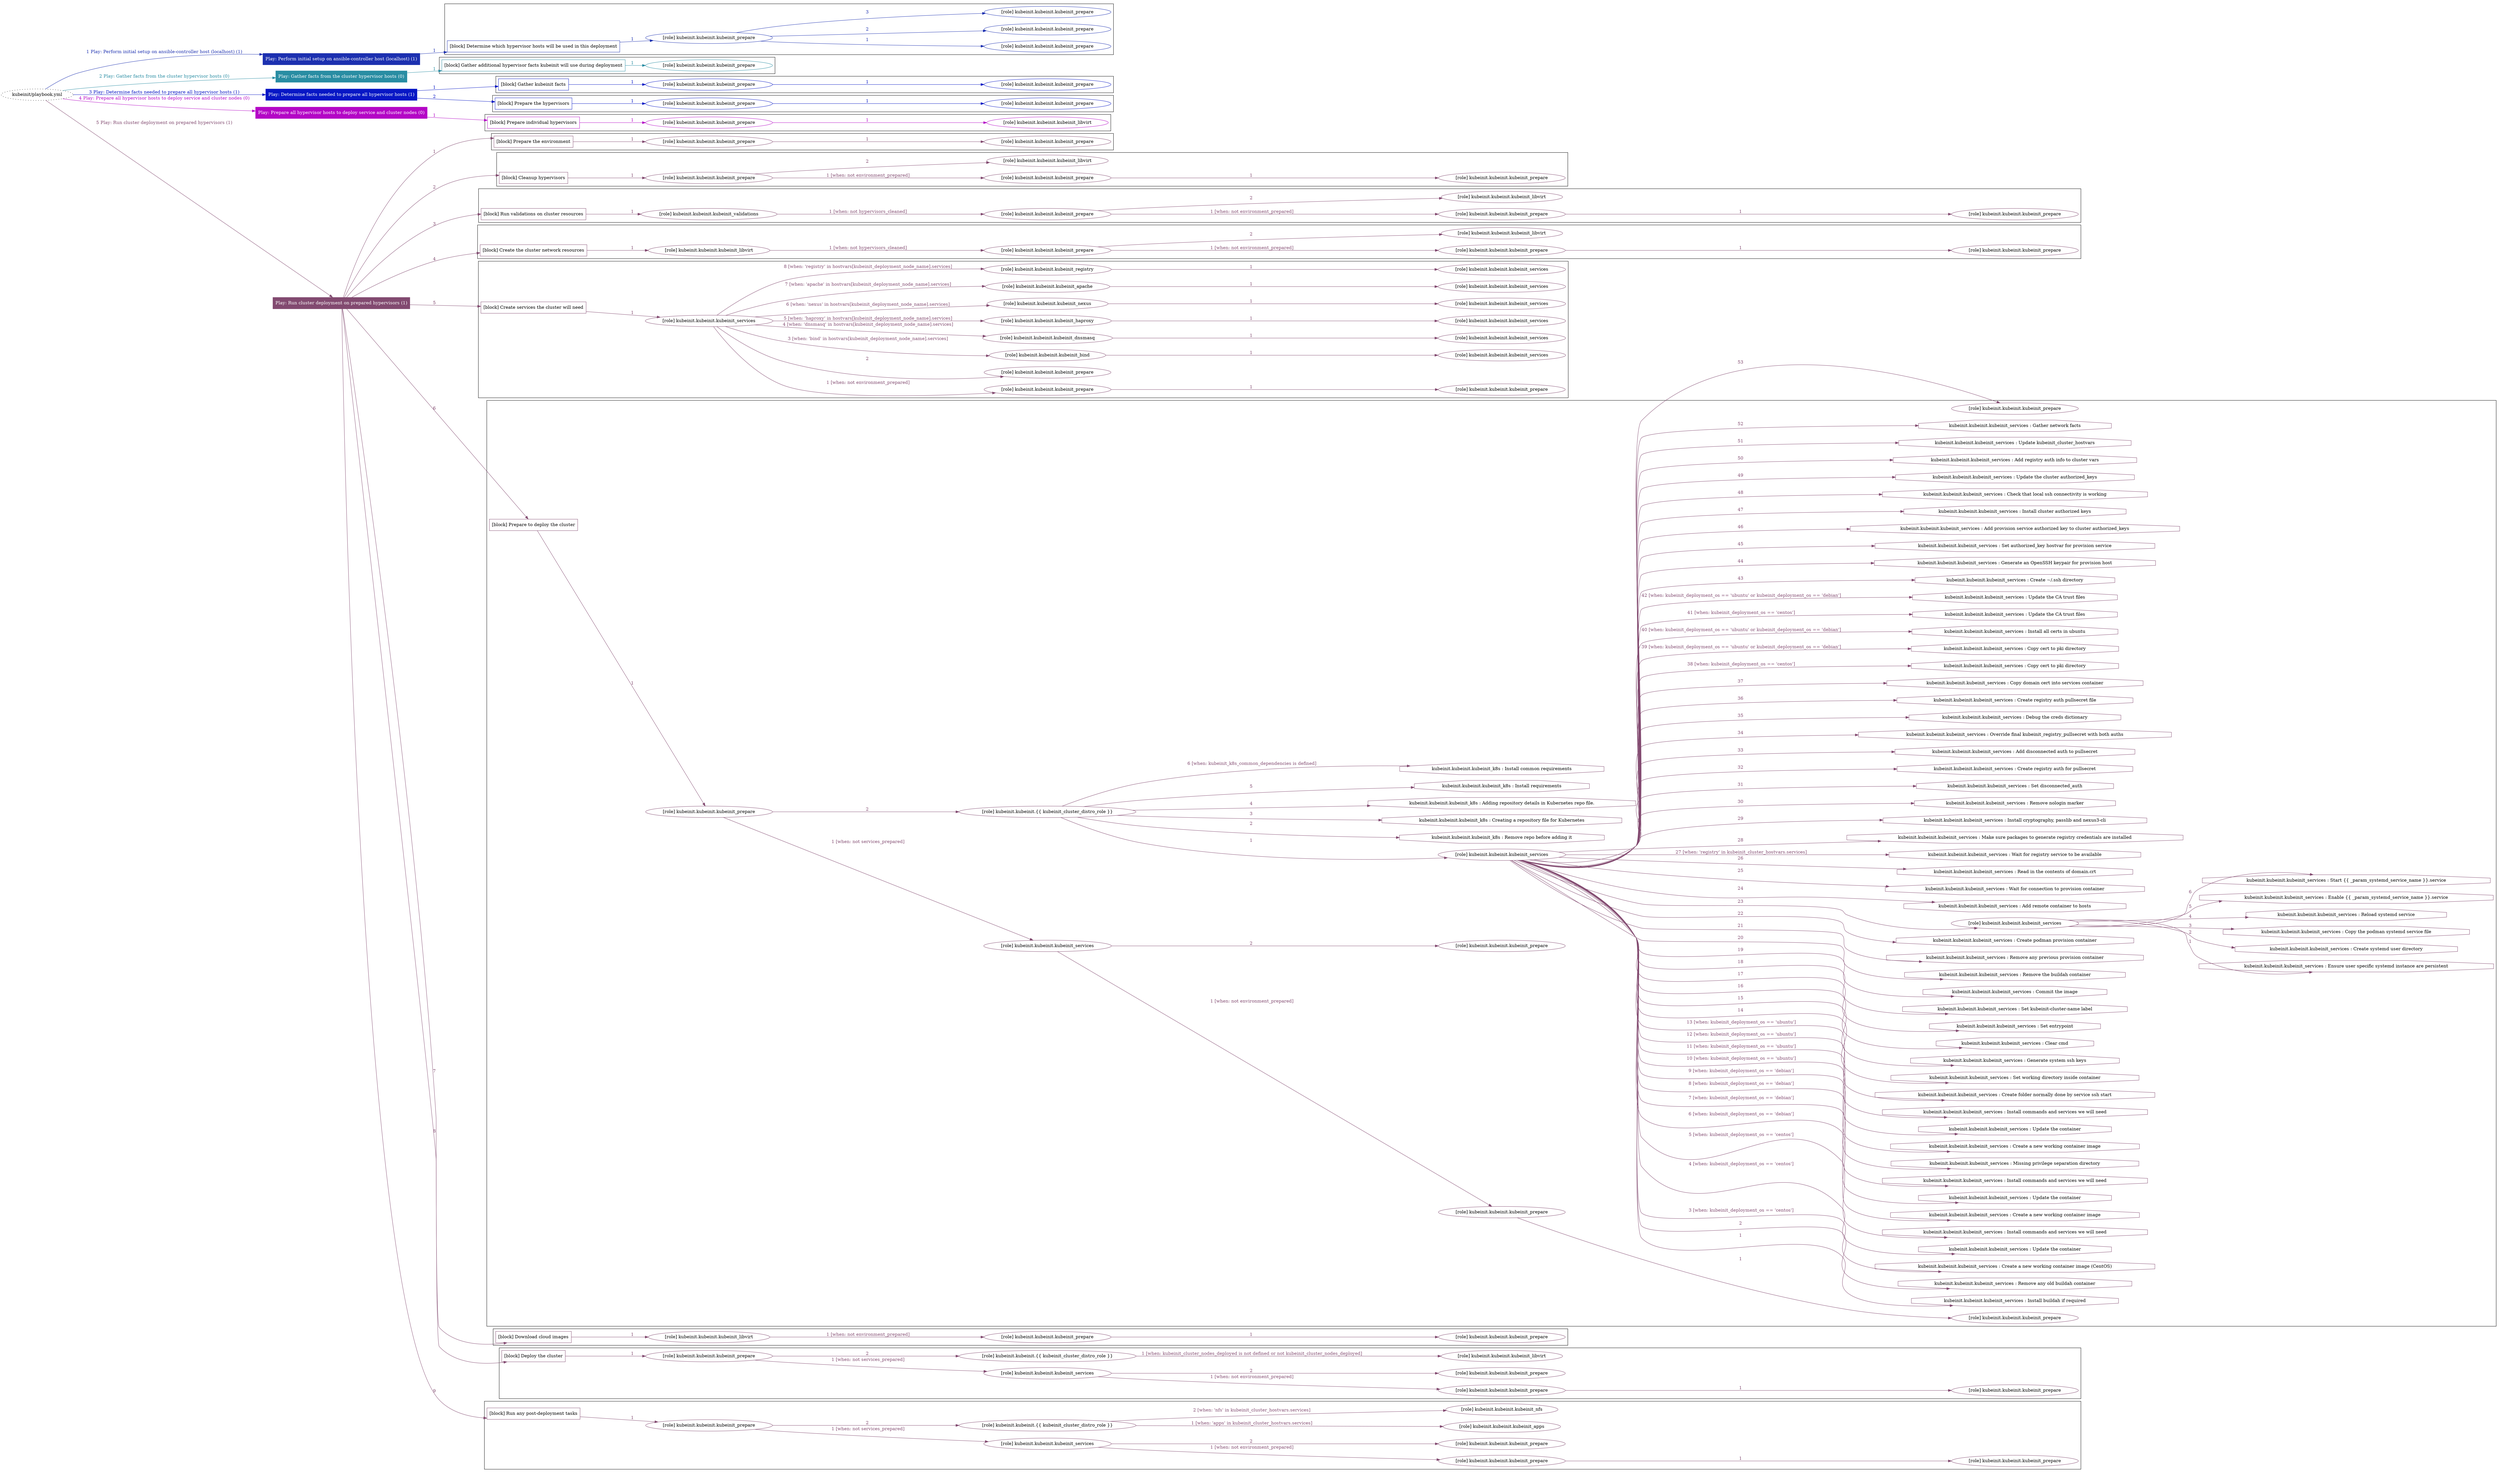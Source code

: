digraph {
	graph [concentrate=true ordering=in rankdir=LR ratio=fill]
	edge [esep=5 sep=10]
	"kubeinit/playbook.yml" [URL="/home/runner/work/kubeinit/kubeinit/kubeinit/playbook.yml" id=playbook_417c6dc6 style=dotted]
	"kubeinit/playbook.yml" -> play_8e064c42 [label="1 Play: Perform initial setup on ansible-controller host (localhost) (1)" color="#1c30b0" fontcolor="#1c30b0" id=edge_playbook_417c6dc6_play_8e064c42 labeltooltip="1 Play: Perform initial setup on ansible-controller host (localhost) (1)" tooltip="1 Play: Perform initial setup on ansible-controller host (localhost) (1)"]
	subgraph "Play: Perform initial setup on ansible-controller host (localhost) (1)" {
		play_8e064c42 [label="Play: Perform initial setup on ansible-controller host (localhost) (1)" URL="/home/runner/work/kubeinit/kubeinit/kubeinit/playbook.yml" color="#1c30b0" fontcolor="#ffffff" id=play_8e064c42 shape=box style=filled tooltip=localhost]
		play_8e064c42 -> block_0b7fbbab [label=1 color="#1c30b0" fontcolor="#1c30b0" id=edge_1_play_8e064c42_block_0b7fbbab labeltooltip=1 tooltip=1]
		subgraph cluster_block_0b7fbbab {
			block_0b7fbbab [label="[block] Determine which hypervisor hosts will be used in this deployment" URL="/home/runner/work/kubeinit/kubeinit/kubeinit/playbook.yml" color="#1c30b0" id=block_0b7fbbab labeltooltip="Determine which hypervisor hosts will be used in this deployment" shape=box tooltip="Determine which hypervisor hosts will be used in this deployment"]
			block_0b7fbbab -> role_90945aa1 [label="1 " color="#1c30b0" fontcolor="#1c30b0" id=edge_1_block_0b7fbbab_role_90945aa1 labeltooltip="1 " tooltip="1 "]
			subgraph "kubeinit.kubeinit.kubeinit_prepare" {
				role_90945aa1 [label="[role] kubeinit.kubeinit.kubeinit_prepare" URL="/home/runner/work/kubeinit/kubeinit/kubeinit/playbook.yml" color="#1c30b0" id=role_90945aa1 tooltip="kubeinit.kubeinit.kubeinit_prepare"]
				role_90945aa1 -> role_d40dd354 [label="1 " color="#1c30b0" fontcolor="#1c30b0" id=edge_1_role_90945aa1_role_d40dd354 labeltooltip="1 " tooltip="1 "]
				subgraph "kubeinit.kubeinit.kubeinit_prepare" {
					role_d40dd354 [label="[role] kubeinit.kubeinit.kubeinit_prepare" URL="/home/runner/.ansible/collections/ansible_collections/kubeinit/kubeinit/roles/kubeinit_prepare/tasks/build_hypervisors_group.yml" color="#1c30b0" id=role_d40dd354 tooltip="kubeinit.kubeinit.kubeinit_prepare"]
				}
				role_90945aa1 -> role_7896f532 [label="2 " color="#1c30b0" fontcolor="#1c30b0" id=edge_2_role_90945aa1_role_7896f532 labeltooltip="2 " tooltip="2 "]
				subgraph "kubeinit.kubeinit.kubeinit_prepare" {
					role_7896f532 [label="[role] kubeinit.kubeinit.kubeinit_prepare" URL="/home/runner/.ansible/collections/ansible_collections/kubeinit/kubeinit/roles/kubeinit_prepare/tasks/build_hypervisors_group.yml" color="#1c30b0" id=role_7896f532 tooltip="kubeinit.kubeinit.kubeinit_prepare"]
				}
				role_90945aa1 -> role_ca2986f6 [label="3 " color="#1c30b0" fontcolor="#1c30b0" id=edge_3_role_90945aa1_role_ca2986f6 labeltooltip="3 " tooltip="3 "]
				subgraph "kubeinit.kubeinit.kubeinit_prepare" {
					role_ca2986f6 [label="[role] kubeinit.kubeinit.kubeinit_prepare" URL="/home/runner/.ansible/collections/ansible_collections/kubeinit/kubeinit/roles/kubeinit_prepare/tasks/build_hypervisors_group.yml" color="#1c30b0" id=role_ca2986f6 tooltip="kubeinit.kubeinit.kubeinit_prepare"]
				}
			}
		}
	}
	"kubeinit/playbook.yml" -> play_2066ba22 [label="2 Play: Gather facts from the cluster hypervisor hosts (0)" color="#298da3" fontcolor="#298da3" id=edge_playbook_417c6dc6_play_2066ba22 labeltooltip="2 Play: Gather facts from the cluster hypervisor hosts (0)" tooltip="2 Play: Gather facts from the cluster hypervisor hosts (0)"]
	subgraph "Play: Gather facts from the cluster hypervisor hosts (0)" {
		play_2066ba22 [label="Play: Gather facts from the cluster hypervisor hosts (0)" URL="/home/runner/work/kubeinit/kubeinit/kubeinit/playbook.yml" color="#298da3" fontcolor="#ffffff" id=play_2066ba22 shape=box style=filled tooltip="Play: Gather facts from the cluster hypervisor hosts (0)"]
		play_2066ba22 -> block_68790d33 [label=1 color="#298da3" fontcolor="#298da3" id=edge_1_play_2066ba22_block_68790d33 labeltooltip=1 tooltip=1]
		subgraph cluster_block_68790d33 {
			block_68790d33 [label="[block] Gather additional hypervisor facts kubeinit will use during deployment" URL="/home/runner/work/kubeinit/kubeinit/kubeinit/playbook.yml" color="#298da3" id=block_68790d33 labeltooltip="Gather additional hypervisor facts kubeinit will use during deployment" shape=box tooltip="Gather additional hypervisor facts kubeinit will use during deployment"]
			block_68790d33 -> role_960362d7 [label="1 " color="#298da3" fontcolor="#298da3" id=edge_1_block_68790d33_role_960362d7 labeltooltip="1 " tooltip="1 "]
			subgraph "kubeinit.kubeinit.kubeinit_prepare" {
				role_960362d7 [label="[role] kubeinit.kubeinit.kubeinit_prepare" URL="/home/runner/work/kubeinit/kubeinit/kubeinit/playbook.yml" color="#298da3" id=role_960362d7 tooltip="kubeinit.kubeinit.kubeinit_prepare"]
			}
		}
	}
	"kubeinit/playbook.yml" -> play_bdfb3ac8 [label="3 Play: Determine facts needed to prepare all hypervisor hosts (1)" color="#0717c5" fontcolor="#0717c5" id=edge_playbook_417c6dc6_play_bdfb3ac8 labeltooltip="3 Play: Determine facts needed to prepare all hypervisor hosts (1)" tooltip="3 Play: Determine facts needed to prepare all hypervisor hosts (1)"]
	subgraph "Play: Determine facts needed to prepare all hypervisor hosts (1)" {
		play_bdfb3ac8 [label="Play: Determine facts needed to prepare all hypervisor hosts (1)" URL="/home/runner/work/kubeinit/kubeinit/kubeinit/playbook.yml" color="#0717c5" fontcolor="#ffffff" id=play_bdfb3ac8 shape=box style=filled tooltip=localhost]
		play_bdfb3ac8 -> block_c3a08746 [label=1 color="#0717c5" fontcolor="#0717c5" id=edge_1_play_bdfb3ac8_block_c3a08746 labeltooltip=1 tooltip=1]
		subgraph cluster_block_c3a08746 {
			block_c3a08746 [label="[block] Gather kubeinit facts" URL="/home/runner/work/kubeinit/kubeinit/kubeinit/playbook.yml" color="#0717c5" id=block_c3a08746 labeltooltip="Gather kubeinit facts" shape=box tooltip="Gather kubeinit facts"]
			block_c3a08746 -> role_fca5d592 [label="1 " color="#0717c5" fontcolor="#0717c5" id=edge_1_block_c3a08746_role_fca5d592 labeltooltip="1 " tooltip="1 "]
			subgraph "kubeinit.kubeinit.kubeinit_prepare" {
				role_fca5d592 [label="[role] kubeinit.kubeinit.kubeinit_prepare" URL="/home/runner/work/kubeinit/kubeinit/kubeinit/playbook.yml" color="#0717c5" id=role_fca5d592 tooltip="kubeinit.kubeinit.kubeinit_prepare"]
				role_fca5d592 -> role_07883b63 [label="1 " color="#0717c5" fontcolor="#0717c5" id=edge_1_role_fca5d592_role_07883b63 labeltooltip="1 " tooltip="1 "]
				subgraph "kubeinit.kubeinit.kubeinit_prepare" {
					role_07883b63 [label="[role] kubeinit.kubeinit.kubeinit_prepare" URL="/home/runner/.ansible/collections/ansible_collections/kubeinit/kubeinit/roles/kubeinit_prepare/tasks/gather_kubeinit_facts.yml" color="#0717c5" id=role_07883b63 tooltip="kubeinit.kubeinit.kubeinit_prepare"]
				}
			}
		}
		play_bdfb3ac8 -> block_fe20cbf9 [label=2 color="#0717c5" fontcolor="#0717c5" id=edge_2_play_bdfb3ac8_block_fe20cbf9 labeltooltip=2 tooltip=2]
		subgraph cluster_block_fe20cbf9 {
			block_fe20cbf9 [label="[block] Prepare the hypervisors" URL="/home/runner/work/kubeinit/kubeinit/kubeinit/playbook.yml" color="#0717c5" id=block_fe20cbf9 labeltooltip="Prepare the hypervisors" shape=box tooltip="Prepare the hypervisors"]
			block_fe20cbf9 -> role_4e52feeb [label="1 " color="#0717c5" fontcolor="#0717c5" id=edge_1_block_fe20cbf9_role_4e52feeb labeltooltip="1 " tooltip="1 "]
			subgraph "kubeinit.kubeinit.kubeinit_prepare" {
				role_4e52feeb [label="[role] kubeinit.kubeinit.kubeinit_prepare" URL="/home/runner/work/kubeinit/kubeinit/kubeinit/playbook.yml" color="#0717c5" id=role_4e52feeb tooltip="kubeinit.kubeinit.kubeinit_prepare"]
				role_4e52feeb -> role_c0fec81c [label="1 " color="#0717c5" fontcolor="#0717c5" id=edge_1_role_4e52feeb_role_c0fec81c labeltooltip="1 " tooltip="1 "]
				subgraph "kubeinit.kubeinit.kubeinit_prepare" {
					role_c0fec81c [label="[role] kubeinit.kubeinit.kubeinit_prepare" URL="/home/runner/.ansible/collections/ansible_collections/kubeinit/kubeinit/roles/kubeinit_prepare/tasks/gather_kubeinit_facts.yml" color="#0717c5" id=role_c0fec81c tooltip="kubeinit.kubeinit.kubeinit_prepare"]
				}
			}
		}
	}
	"kubeinit/playbook.yml" -> play_b8d47b58 [label="4 Play: Prepare all hypervisor hosts to deploy service and cluster nodes (0)" color="#b406c6" fontcolor="#b406c6" id=edge_playbook_417c6dc6_play_b8d47b58 labeltooltip="4 Play: Prepare all hypervisor hosts to deploy service and cluster nodes (0)" tooltip="4 Play: Prepare all hypervisor hosts to deploy service and cluster nodes (0)"]
	subgraph "Play: Prepare all hypervisor hosts to deploy service and cluster nodes (0)" {
		play_b8d47b58 [label="Play: Prepare all hypervisor hosts to deploy service and cluster nodes (0)" URL="/home/runner/work/kubeinit/kubeinit/kubeinit/playbook.yml" color="#b406c6" fontcolor="#ffffff" id=play_b8d47b58 shape=box style=filled tooltip="Play: Prepare all hypervisor hosts to deploy service and cluster nodes (0)"]
		play_b8d47b58 -> block_89da6181 [label=1 color="#b406c6" fontcolor="#b406c6" id=edge_1_play_b8d47b58_block_89da6181 labeltooltip=1 tooltip=1]
		subgraph cluster_block_89da6181 {
			block_89da6181 [label="[block] Prepare individual hypervisors" URL="/home/runner/work/kubeinit/kubeinit/kubeinit/playbook.yml" color="#b406c6" id=block_89da6181 labeltooltip="Prepare individual hypervisors" shape=box tooltip="Prepare individual hypervisors"]
			block_89da6181 -> role_162cc394 [label="1 " color="#b406c6" fontcolor="#b406c6" id=edge_1_block_89da6181_role_162cc394 labeltooltip="1 " tooltip="1 "]
			subgraph "kubeinit.kubeinit.kubeinit_prepare" {
				role_162cc394 [label="[role] kubeinit.kubeinit.kubeinit_prepare" URL="/home/runner/work/kubeinit/kubeinit/kubeinit/playbook.yml" color="#b406c6" id=role_162cc394 tooltip="kubeinit.kubeinit.kubeinit_prepare"]
				role_162cc394 -> role_b9849cb1 [label="1 " color="#b406c6" fontcolor="#b406c6" id=edge_1_role_162cc394_role_b9849cb1 labeltooltip="1 " tooltip="1 "]
				subgraph "kubeinit.kubeinit.kubeinit_libvirt" {
					role_b9849cb1 [label="[role] kubeinit.kubeinit.kubeinit_libvirt" URL="/home/runner/.ansible/collections/ansible_collections/kubeinit/kubeinit/roles/kubeinit_prepare/tasks/prepare_hypervisor.yml" color="#b406c6" id=role_b9849cb1 tooltip="kubeinit.kubeinit.kubeinit_libvirt"]
				}
			}
		}
	}
	"kubeinit/playbook.yml" -> play_7d6aa147 [label="5 Play: Run cluster deployment on prepared hypervisors (1)" color="#824a70" fontcolor="#824a70" id=edge_playbook_417c6dc6_play_7d6aa147 labeltooltip="5 Play: Run cluster deployment on prepared hypervisors (1)" tooltip="5 Play: Run cluster deployment on prepared hypervisors (1)"]
	subgraph "Play: Run cluster deployment on prepared hypervisors (1)" {
		play_7d6aa147 [label="Play: Run cluster deployment on prepared hypervisors (1)" URL="/home/runner/work/kubeinit/kubeinit/kubeinit/playbook.yml" color="#824a70" fontcolor="#ffffff" id=play_7d6aa147 shape=box style=filled tooltip=localhost]
		play_7d6aa147 -> block_32c4d99d [label=1 color="#824a70" fontcolor="#824a70" id=edge_1_play_7d6aa147_block_32c4d99d labeltooltip=1 tooltip=1]
		subgraph cluster_block_32c4d99d {
			block_32c4d99d [label="[block] Prepare the environment" URL="/home/runner/work/kubeinit/kubeinit/kubeinit/playbook.yml" color="#824a70" id=block_32c4d99d labeltooltip="Prepare the environment" shape=box tooltip="Prepare the environment"]
			block_32c4d99d -> role_eccf8c74 [label="1 " color="#824a70" fontcolor="#824a70" id=edge_1_block_32c4d99d_role_eccf8c74 labeltooltip="1 " tooltip="1 "]
			subgraph "kubeinit.kubeinit.kubeinit_prepare" {
				role_eccf8c74 [label="[role] kubeinit.kubeinit.kubeinit_prepare" URL="/home/runner/work/kubeinit/kubeinit/kubeinit/playbook.yml" color="#824a70" id=role_eccf8c74 tooltip="kubeinit.kubeinit.kubeinit_prepare"]
				role_eccf8c74 -> role_a37d6b04 [label="1 " color="#824a70" fontcolor="#824a70" id=edge_1_role_eccf8c74_role_a37d6b04 labeltooltip="1 " tooltip="1 "]
				subgraph "kubeinit.kubeinit.kubeinit_prepare" {
					role_a37d6b04 [label="[role] kubeinit.kubeinit.kubeinit_prepare" URL="/home/runner/.ansible/collections/ansible_collections/kubeinit/kubeinit/roles/kubeinit_prepare/tasks/gather_kubeinit_facts.yml" color="#824a70" id=role_a37d6b04 tooltip="kubeinit.kubeinit.kubeinit_prepare"]
				}
			}
		}
		play_7d6aa147 -> block_42e05629 [label=2 color="#824a70" fontcolor="#824a70" id=edge_2_play_7d6aa147_block_42e05629 labeltooltip=2 tooltip=2]
		subgraph cluster_block_42e05629 {
			block_42e05629 [label="[block] Cleanup hypervisors" URL="/home/runner/work/kubeinit/kubeinit/kubeinit/playbook.yml" color="#824a70" id=block_42e05629 labeltooltip="Cleanup hypervisors" shape=box tooltip="Cleanup hypervisors"]
			block_42e05629 -> role_0e29752f [label="1 " color="#824a70" fontcolor="#824a70" id=edge_1_block_42e05629_role_0e29752f labeltooltip="1 " tooltip="1 "]
			subgraph "kubeinit.kubeinit.kubeinit_prepare" {
				role_0e29752f [label="[role] kubeinit.kubeinit.kubeinit_prepare" URL="/home/runner/work/kubeinit/kubeinit/kubeinit/playbook.yml" color="#824a70" id=role_0e29752f tooltip="kubeinit.kubeinit.kubeinit_prepare"]
				role_0e29752f -> role_c4852ab7 [label="1 [when: not environment_prepared]" color="#824a70" fontcolor="#824a70" id=edge_1_role_0e29752f_role_c4852ab7 labeltooltip="1 [when: not environment_prepared]" tooltip="1 [when: not environment_prepared]"]
				subgraph "kubeinit.kubeinit.kubeinit_prepare" {
					role_c4852ab7 [label="[role] kubeinit.kubeinit.kubeinit_prepare" URL="/home/runner/.ansible/collections/ansible_collections/kubeinit/kubeinit/roles/kubeinit_prepare/tasks/cleanup_hypervisors.yml" color="#824a70" id=role_c4852ab7 tooltip="kubeinit.kubeinit.kubeinit_prepare"]
					role_c4852ab7 -> role_dd011c60 [label="1 " color="#824a70" fontcolor="#824a70" id=edge_1_role_c4852ab7_role_dd011c60 labeltooltip="1 " tooltip="1 "]
					subgraph "kubeinit.kubeinit.kubeinit_prepare" {
						role_dd011c60 [label="[role] kubeinit.kubeinit.kubeinit_prepare" URL="/home/runner/.ansible/collections/ansible_collections/kubeinit/kubeinit/roles/kubeinit_prepare/tasks/gather_kubeinit_facts.yml" color="#824a70" id=role_dd011c60 tooltip="kubeinit.kubeinit.kubeinit_prepare"]
					}
				}
				role_0e29752f -> role_b6854b0b [label="2 " color="#824a70" fontcolor="#824a70" id=edge_2_role_0e29752f_role_b6854b0b labeltooltip="2 " tooltip="2 "]
				subgraph "kubeinit.kubeinit.kubeinit_libvirt" {
					role_b6854b0b [label="[role] kubeinit.kubeinit.kubeinit_libvirt" URL="/home/runner/.ansible/collections/ansible_collections/kubeinit/kubeinit/roles/kubeinit_prepare/tasks/cleanup_hypervisors.yml" color="#824a70" id=role_b6854b0b tooltip="kubeinit.kubeinit.kubeinit_libvirt"]
				}
			}
		}
		play_7d6aa147 -> block_8a8aee69 [label=3 color="#824a70" fontcolor="#824a70" id=edge_3_play_7d6aa147_block_8a8aee69 labeltooltip=3 tooltip=3]
		subgraph cluster_block_8a8aee69 {
			block_8a8aee69 [label="[block] Run validations on cluster resources" URL="/home/runner/work/kubeinit/kubeinit/kubeinit/playbook.yml" color="#824a70" id=block_8a8aee69 labeltooltip="Run validations on cluster resources" shape=box tooltip="Run validations on cluster resources"]
			block_8a8aee69 -> role_94154404 [label="1 " color="#824a70" fontcolor="#824a70" id=edge_1_block_8a8aee69_role_94154404 labeltooltip="1 " tooltip="1 "]
			subgraph "kubeinit.kubeinit.kubeinit_validations" {
				role_94154404 [label="[role] kubeinit.kubeinit.kubeinit_validations" URL="/home/runner/work/kubeinit/kubeinit/kubeinit/playbook.yml" color="#824a70" id=role_94154404 tooltip="kubeinit.kubeinit.kubeinit_validations"]
				role_94154404 -> role_4087ffbd [label="1 [when: not hypervisors_cleaned]" color="#824a70" fontcolor="#824a70" id=edge_1_role_94154404_role_4087ffbd labeltooltip="1 [when: not hypervisors_cleaned]" tooltip="1 [when: not hypervisors_cleaned]"]
				subgraph "kubeinit.kubeinit.kubeinit_prepare" {
					role_4087ffbd [label="[role] kubeinit.kubeinit.kubeinit_prepare" URL="/home/runner/.ansible/collections/ansible_collections/kubeinit/kubeinit/roles/kubeinit_validations/tasks/main.yml" color="#824a70" id=role_4087ffbd tooltip="kubeinit.kubeinit.kubeinit_prepare"]
					role_4087ffbd -> role_4de58f76 [label="1 [when: not environment_prepared]" color="#824a70" fontcolor="#824a70" id=edge_1_role_4087ffbd_role_4de58f76 labeltooltip="1 [when: not environment_prepared]" tooltip="1 [when: not environment_prepared]"]
					subgraph "kubeinit.kubeinit.kubeinit_prepare" {
						role_4de58f76 [label="[role] kubeinit.kubeinit.kubeinit_prepare" URL="/home/runner/.ansible/collections/ansible_collections/kubeinit/kubeinit/roles/kubeinit_prepare/tasks/cleanup_hypervisors.yml" color="#824a70" id=role_4de58f76 tooltip="kubeinit.kubeinit.kubeinit_prepare"]
						role_4de58f76 -> role_a9ecf47e [label="1 " color="#824a70" fontcolor="#824a70" id=edge_1_role_4de58f76_role_a9ecf47e labeltooltip="1 " tooltip="1 "]
						subgraph "kubeinit.kubeinit.kubeinit_prepare" {
							role_a9ecf47e [label="[role] kubeinit.kubeinit.kubeinit_prepare" URL="/home/runner/.ansible/collections/ansible_collections/kubeinit/kubeinit/roles/kubeinit_prepare/tasks/gather_kubeinit_facts.yml" color="#824a70" id=role_a9ecf47e tooltip="kubeinit.kubeinit.kubeinit_prepare"]
						}
					}
					role_4087ffbd -> role_976e489c [label="2 " color="#824a70" fontcolor="#824a70" id=edge_2_role_4087ffbd_role_976e489c labeltooltip="2 " tooltip="2 "]
					subgraph "kubeinit.kubeinit.kubeinit_libvirt" {
						role_976e489c [label="[role] kubeinit.kubeinit.kubeinit_libvirt" URL="/home/runner/.ansible/collections/ansible_collections/kubeinit/kubeinit/roles/kubeinit_prepare/tasks/cleanup_hypervisors.yml" color="#824a70" id=role_976e489c tooltip="kubeinit.kubeinit.kubeinit_libvirt"]
					}
				}
			}
		}
		play_7d6aa147 -> block_7c7be7f0 [label=4 color="#824a70" fontcolor="#824a70" id=edge_4_play_7d6aa147_block_7c7be7f0 labeltooltip=4 tooltip=4]
		subgraph cluster_block_7c7be7f0 {
			block_7c7be7f0 [label="[block] Create the cluster network resources" URL="/home/runner/work/kubeinit/kubeinit/kubeinit/playbook.yml" color="#824a70" id=block_7c7be7f0 labeltooltip="Create the cluster network resources" shape=box tooltip="Create the cluster network resources"]
			block_7c7be7f0 -> role_8c012898 [label="1 " color="#824a70" fontcolor="#824a70" id=edge_1_block_7c7be7f0_role_8c012898 labeltooltip="1 " tooltip="1 "]
			subgraph "kubeinit.kubeinit.kubeinit_libvirt" {
				role_8c012898 [label="[role] kubeinit.kubeinit.kubeinit_libvirt" URL="/home/runner/work/kubeinit/kubeinit/kubeinit/playbook.yml" color="#824a70" id=role_8c012898 tooltip="kubeinit.kubeinit.kubeinit_libvirt"]
				role_8c012898 -> role_910027d3 [label="1 [when: not hypervisors_cleaned]" color="#824a70" fontcolor="#824a70" id=edge_1_role_8c012898_role_910027d3 labeltooltip="1 [when: not hypervisors_cleaned]" tooltip="1 [when: not hypervisors_cleaned]"]
				subgraph "kubeinit.kubeinit.kubeinit_prepare" {
					role_910027d3 [label="[role] kubeinit.kubeinit.kubeinit_prepare" URL="/home/runner/.ansible/collections/ansible_collections/kubeinit/kubeinit/roles/kubeinit_libvirt/tasks/create_network.yml" color="#824a70" id=role_910027d3 tooltip="kubeinit.kubeinit.kubeinit_prepare"]
					role_910027d3 -> role_c2545899 [label="1 [when: not environment_prepared]" color="#824a70" fontcolor="#824a70" id=edge_1_role_910027d3_role_c2545899 labeltooltip="1 [when: not environment_prepared]" tooltip="1 [when: not environment_prepared]"]
					subgraph "kubeinit.kubeinit.kubeinit_prepare" {
						role_c2545899 [label="[role] kubeinit.kubeinit.kubeinit_prepare" URL="/home/runner/.ansible/collections/ansible_collections/kubeinit/kubeinit/roles/kubeinit_prepare/tasks/cleanup_hypervisors.yml" color="#824a70" id=role_c2545899 tooltip="kubeinit.kubeinit.kubeinit_prepare"]
						role_c2545899 -> role_8b2df891 [label="1 " color="#824a70" fontcolor="#824a70" id=edge_1_role_c2545899_role_8b2df891 labeltooltip="1 " tooltip="1 "]
						subgraph "kubeinit.kubeinit.kubeinit_prepare" {
							role_8b2df891 [label="[role] kubeinit.kubeinit.kubeinit_prepare" URL="/home/runner/.ansible/collections/ansible_collections/kubeinit/kubeinit/roles/kubeinit_prepare/tasks/gather_kubeinit_facts.yml" color="#824a70" id=role_8b2df891 tooltip="kubeinit.kubeinit.kubeinit_prepare"]
						}
					}
					role_910027d3 -> role_f27571c6 [label="2 " color="#824a70" fontcolor="#824a70" id=edge_2_role_910027d3_role_f27571c6 labeltooltip="2 " tooltip="2 "]
					subgraph "kubeinit.kubeinit.kubeinit_libvirt" {
						role_f27571c6 [label="[role] kubeinit.kubeinit.kubeinit_libvirt" URL="/home/runner/.ansible/collections/ansible_collections/kubeinit/kubeinit/roles/kubeinit_prepare/tasks/cleanup_hypervisors.yml" color="#824a70" id=role_f27571c6 tooltip="kubeinit.kubeinit.kubeinit_libvirt"]
					}
				}
			}
		}
		play_7d6aa147 -> block_fc974916 [label=5 color="#824a70" fontcolor="#824a70" id=edge_5_play_7d6aa147_block_fc974916 labeltooltip=5 tooltip=5]
		subgraph cluster_block_fc974916 {
			block_fc974916 [label="[block] Create services the cluster will need" URL="/home/runner/work/kubeinit/kubeinit/kubeinit/playbook.yml" color="#824a70" id=block_fc974916 labeltooltip="Create services the cluster will need" shape=box tooltip="Create services the cluster will need"]
			block_fc974916 -> role_795077be [label="1 " color="#824a70" fontcolor="#824a70" id=edge_1_block_fc974916_role_795077be labeltooltip="1 " tooltip="1 "]
			subgraph "kubeinit.kubeinit.kubeinit_services" {
				role_795077be [label="[role] kubeinit.kubeinit.kubeinit_services" URL="/home/runner/work/kubeinit/kubeinit/kubeinit/playbook.yml" color="#824a70" id=role_795077be tooltip="kubeinit.kubeinit.kubeinit_services"]
				role_795077be -> role_2fe4cabb [label="1 [when: not environment_prepared]" color="#824a70" fontcolor="#824a70" id=edge_1_role_795077be_role_2fe4cabb labeltooltip="1 [when: not environment_prepared]" tooltip="1 [when: not environment_prepared]"]
				subgraph "kubeinit.kubeinit.kubeinit_prepare" {
					role_2fe4cabb [label="[role] kubeinit.kubeinit.kubeinit_prepare" URL="/home/runner/.ansible/collections/ansible_collections/kubeinit/kubeinit/roles/kubeinit_services/tasks/main.yml" color="#824a70" id=role_2fe4cabb tooltip="kubeinit.kubeinit.kubeinit_prepare"]
					role_2fe4cabb -> role_58d4687e [label="1 " color="#824a70" fontcolor="#824a70" id=edge_1_role_2fe4cabb_role_58d4687e labeltooltip="1 " tooltip="1 "]
					subgraph "kubeinit.kubeinit.kubeinit_prepare" {
						role_58d4687e [label="[role] kubeinit.kubeinit.kubeinit_prepare" URL="/home/runner/.ansible/collections/ansible_collections/kubeinit/kubeinit/roles/kubeinit_prepare/tasks/gather_kubeinit_facts.yml" color="#824a70" id=role_58d4687e tooltip="kubeinit.kubeinit.kubeinit_prepare"]
					}
				}
				role_795077be -> role_7fecd4e7 [label="2 " color="#824a70" fontcolor="#824a70" id=edge_2_role_795077be_role_7fecd4e7 labeltooltip="2 " tooltip="2 "]
				subgraph "kubeinit.kubeinit.kubeinit_prepare" {
					role_7fecd4e7 [label="[role] kubeinit.kubeinit.kubeinit_prepare" URL="/home/runner/.ansible/collections/ansible_collections/kubeinit/kubeinit/roles/kubeinit_services/tasks/00_create_service_pod.yml" color="#824a70" id=role_7fecd4e7 tooltip="kubeinit.kubeinit.kubeinit_prepare"]
				}
				role_795077be -> role_b6f31fbf [label="3 [when: 'bind' in hostvars[kubeinit_deployment_node_name].services]" color="#824a70" fontcolor="#824a70" id=edge_3_role_795077be_role_b6f31fbf labeltooltip="3 [when: 'bind' in hostvars[kubeinit_deployment_node_name].services]" tooltip="3 [when: 'bind' in hostvars[kubeinit_deployment_node_name].services]"]
				subgraph "kubeinit.kubeinit.kubeinit_bind" {
					role_b6f31fbf [label="[role] kubeinit.kubeinit.kubeinit_bind" URL="/home/runner/.ansible/collections/ansible_collections/kubeinit/kubeinit/roles/kubeinit_services/tasks/start_services_containers.yml" color="#824a70" id=role_b6f31fbf tooltip="kubeinit.kubeinit.kubeinit_bind"]
					role_b6f31fbf -> role_7c7921e9 [label="1 " color="#824a70" fontcolor="#824a70" id=edge_1_role_b6f31fbf_role_7c7921e9 labeltooltip="1 " tooltip="1 "]
					subgraph "kubeinit.kubeinit.kubeinit_services" {
						role_7c7921e9 [label="[role] kubeinit.kubeinit.kubeinit_services" URL="/home/runner/.ansible/collections/ansible_collections/kubeinit/kubeinit/roles/kubeinit_bind/tasks/main.yml" color="#824a70" id=role_7c7921e9 tooltip="kubeinit.kubeinit.kubeinit_services"]
					}
				}
				role_795077be -> role_5a0f073c [label="4 [when: 'dnsmasq' in hostvars[kubeinit_deployment_node_name].services]" color="#824a70" fontcolor="#824a70" id=edge_4_role_795077be_role_5a0f073c labeltooltip="4 [when: 'dnsmasq' in hostvars[kubeinit_deployment_node_name].services]" tooltip="4 [when: 'dnsmasq' in hostvars[kubeinit_deployment_node_name].services]"]
				subgraph "kubeinit.kubeinit.kubeinit_dnsmasq" {
					role_5a0f073c [label="[role] kubeinit.kubeinit.kubeinit_dnsmasq" URL="/home/runner/.ansible/collections/ansible_collections/kubeinit/kubeinit/roles/kubeinit_services/tasks/start_services_containers.yml" color="#824a70" id=role_5a0f073c tooltip="kubeinit.kubeinit.kubeinit_dnsmasq"]
					role_5a0f073c -> role_1f0329d8 [label="1 " color="#824a70" fontcolor="#824a70" id=edge_1_role_5a0f073c_role_1f0329d8 labeltooltip="1 " tooltip="1 "]
					subgraph "kubeinit.kubeinit.kubeinit_services" {
						role_1f0329d8 [label="[role] kubeinit.kubeinit.kubeinit_services" URL="/home/runner/.ansible/collections/ansible_collections/kubeinit/kubeinit/roles/kubeinit_dnsmasq/tasks/main.yml" color="#824a70" id=role_1f0329d8 tooltip="kubeinit.kubeinit.kubeinit_services"]
					}
				}
				role_795077be -> role_5cfbe4af [label="5 [when: 'haproxy' in hostvars[kubeinit_deployment_node_name].services]" color="#824a70" fontcolor="#824a70" id=edge_5_role_795077be_role_5cfbe4af labeltooltip="5 [when: 'haproxy' in hostvars[kubeinit_deployment_node_name].services]" tooltip="5 [when: 'haproxy' in hostvars[kubeinit_deployment_node_name].services]"]
				subgraph "kubeinit.kubeinit.kubeinit_haproxy" {
					role_5cfbe4af [label="[role] kubeinit.kubeinit.kubeinit_haproxy" URL="/home/runner/.ansible/collections/ansible_collections/kubeinit/kubeinit/roles/kubeinit_services/tasks/start_services_containers.yml" color="#824a70" id=role_5cfbe4af tooltip="kubeinit.kubeinit.kubeinit_haproxy"]
					role_5cfbe4af -> role_e6e1c7b4 [label="1 " color="#824a70" fontcolor="#824a70" id=edge_1_role_5cfbe4af_role_e6e1c7b4 labeltooltip="1 " tooltip="1 "]
					subgraph "kubeinit.kubeinit.kubeinit_services" {
						role_e6e1c7b4 [label="[role] kubeinit.kubeinit.kubeinit_services" URL="/home/runner/.ansible/collections/ansible_collections/kubeinit/kubeinit/roles/kubeinit_haproxy/tasks/main.yml" color="#824a70" id=role_e6e1c7b4 tooltip="kubeinit.kubeinit.kubeinit_services"]
					}
				}
				role_795077be -> role_836de308 [label="6 [when: 'nexus' in hostvars[kubeinit_deployment_node_name].services]" color="#824a70" fontcolor="#824a70" id=edge_6_role_795077be_role_836de308 labeltooltip="6 [when: 'nexus' in hostvars[kubeinit_deployment_node_name].services]" tooltip="6 [when: 'nexus' in hostvars[kubeinit_deployment_node_name].services]"]
				subgraph "kubeinit.kubeinit.kubeinit_nexus" {
					role_836de308 [label="[role] kubeinit.kubeinit.kubeinit_nexus" URL="/home/runner/.ansible/collections/ansible_collections/kubeinit/kubeinit/roles/kubeinit_services/tasks/start_services_containers.yml" color="#824a70" id=role_836de308 tooltip="kubeinit.kubeinit.kubeinit_nexus"]
					role_836de308 -> role_83fec0dd [label="1 " color="#824a70" fontcolor="#824a70" id=edge_1_role_836de308_role_83fec0dd labeltooltip="1 " tooltip="1 "]
					subgraph "kubeinit.kubeinit.kubeinit_services" {
						role_83fec0dd [label="[role] kubeinit.kubeinit.kubeinit_services" URL="/home/runner/.ansible/collections/ansible_collections/kubeinit/kubeinit/roles/kubeinit_nexus/tasks/main.yml" color="#824a70" id=role_83fec0dd tooltip="kubeinit.kubeinit.kubeinit_services"]
					}
				}
				role_795077be -> role_f7f8527e [label="7 [when: 'apache' in hostvars[kubeinit_deployment_node_name].services]" color="#824a70" fontcolor="#824a70" id=edge_7_role_795077be_role_f7f8527e labeltooltip="7 [when: 'apache' in hostvars[kubeinit_deployment_node_name].services]" tooltip="7 [when: 'apache' in hostvars[kubeinit_deployment_node_name].services]"]
				subgraph "kubeinit.kubeinit.kubeinit_apache" {
					role_f7f8527e [label="[role] kubeinit.kubeinit.kubeinit_apache" URL="/home/runner/.ansible/collections/ansible_collections/kubeinit/kubeinit/roles/kubeinit_services/tasks/start_services_containers.yml" color="#824a70" id=role_f7f8527e tooltip="kubeinit.kubeinit.kubeinit_apache"]
					role_f7f8527e -> role_9beb2e10 [label="1 " color="#824a70" fontcolor="#824a70" id=edge_1_role_f7f8527e_role_9beb2e10 labeltooltip="1 " tooltip="1 "]
					subgraph "kubeinit.kubeinit.kubeinit_services" {
						role_9beb2e10 [label="[role] kubeinit.kubeinit.kubeinit_services" URL="/home/runner/.ansible/collections/ansible_collections/kubeinit/kubeinit/roles/kubeinit_apache/tasks/main.yml" color="#824a70" id=role_9beb2e10 tooltip="kubeinit.kubeinit.kubeinit_services"]
					}
				}
				role_795077be -> role_50f37edc [label="8 [when: 'registry' in hostvars[kubeinit_deployment_node_name].services]" color="#824a70" fontcolor="#824a70" id=edge_8_role_795077be_role_50f37edc labeltooltip="8 [when: 'registry' in hostvars[kubeinit_deployment_node_name].services]" tooltip="8 [when: 'registry' in hostvars[kubeinit_deployment_node_name].services]"]
				subgraph "kubeinit.kubeinit.kubeinit_registry" {
					role_50f37edc [label="[role] kubeinit.kubeinit.kubeinit_registry" URL="/home/runner/.ansible/collections/ansible_collections/kubeinit/kubeinit/roles/kubeinit_services/tasks/start_services_containers.yml" color="#824a70" id=role_50f37edc tooltip="kubeinit.kubeinit.kubeinit_registry"]
					role_50f37edc -> role_efd054c5 [label="1 " color="#824a70" fontcolor="#824a70" id=edge_1_role_50f37edc_role_efd054c5 labeltooltip="1 " tooltip="1 "]
					subgraph "kubeinit.kubeinit.kubeinit_services" {
						role_efd054c5 [label="[role] kubeinit.kubeinit.kubeinit_services" URL="/home/runner/.ansible/collections/ansible_collections/kubeinit/kubeinit/roles/kubeinit_registry/tasks/main.yml" color="#824a70" id=role_efd054c5 tooltip="kubeinit.kubeinit.kubeinit_services"]
					}
				}
			}
		}
		play_7d6aa147 -> block_f0376e23 [label=6 color="#824a70" fontcolor="#824a70" id=edge_6_play_7d6aa147_block_f0376e23 labeltooltip=6 tooltip=6]
		subgraph cluster_block_f0376e23 {
			block_f0376e23 [label="[block] Prepare to deploy the cluster" URL="/home/runner/work/kubeinit/kubeinit/kubeinit/playbook.yml" color="#824a70" id=block_f0376e23 labeltooltip="Prepare to deploy the cluster" shape=box tooltip="Prepare to deploy the cluster"]
			block_f0376e23 -> role_3fc241a1 [label="1 " color="#824a70" fontcolor="#824a70" id=edge_1_block_f0376e23_role_3fc241a1 labeltooltip="1 " tooltip="1 "]
			subgraph "kubeinit.kubeinit.kubeinit_prepare" {
				role_3fc241a1 [label="[role] kubeinit.kubeinit.kubeinit_prepare" URL="/home/runner/work/kubeinit/kubeinit/kubeinit/playbook.yml" color="#824a70" id=role_3fc241a1 tooltip="kubeinit.kubeinit.kubeinit_prepare"]
				role_3fc241a1 -> role_13a4b468 [label="1 [when: not services_prepared]" color="#824a70" fontcolor="#824a70" id=edge_1_role_3fc241a1_role_13a4b468 labeltooltip="1 [when: not services_prepared]" tooltip="1 [when: not services_prepared]"]
				subgraph "kubeinit.kubeinit.kubeinit_services" {
					role_13a4b468 [label="[role] kubeinit.kubeinit.kubeinit_services" URL="/home/runner/.ansible/collections/ansible_collections/kubeinit/kubeinit/roles/kubeinit_prepare/tasks/prepare_cluster.yml" color="#824a70" id=role_13a4b468 tooltip="kubeinit.kubeinit.kubeinit_services"]
					role_13a4b468 -> role_59f8e307 [label="1 [when: not environment_prepared]" color="#824a70" fontcolor="#824a70" id=edge_1_role_13a4b468_role_59f8e307 labeltooltip="1 [when: not environment_prepared]" tooltip="1 [when: not environment_prepared]"]
					subgraph "kubeinit.kubeinit.kubeinit_prepare" {
						role_59f8e307 [label="[role] kubeinit.kubeinit.kubeinit_prepare" URL="/home/runner/.ansible/collections/ansible_collections/kubeinit/kubeinit/roles/kubeinit_services/tasks/prepare_services.yml" color="#824a70" id=role_59f8e307 tooltip="kubeinit.kubeinit.kubeinit_prepare"]
						role_59f8e307 -> role_e7b7f920 [label="1 " color="#824a70" fontcolor="#824a70" id=edge_1_role_59f8e307_role_e7b7f920 labeltooltip="1 " tooltip="1 "]
						subgraph "kubeinit.kubeinit.kubeinit_prepare" {
							role_e7b7f920 [label="[role] kubeinit.kubeinit.kubeinit_prepare" URL="/home/runner/.ansible/collections/ansible_collections/kubeinit/kubeinit/roles/kubeinit_prepare/tasks/gather_kubeinit_facts.yml" color="#824a70" id=role_e7b7f920 tooltip="kubeinit.kubeinit.kubeinit_prepare"]
						}
					}
					role_13a4b468 -> role_5866c519 [label="2 " color="#824a70" fontcolor="#824a70" id=edge_2_role_13a4b468_role_5866c519 labeltooltip="2 " tooltip="2 "]
					subgraph "kubeinit.kubeinit.kubeinit_prepare" {
						role_5866c519 [label="[role] kubeinit.kubeinit.kubeinit_prepare" URL="/home/runner/.ansible/collections/ansible_collections/kubeinit/kubeinit/roles/kubeinit_services/tasks/prepare_services.yml" color="#824a70" id=role_5866c519 tooltip="kubeinit.kubeinit.kubeinit_prepare"]
					}
				}
				role_3fc241a1 -> role_1d50af5c [label="2 " color="#824a70" fontcolor="#824a70" id=edge_2_role_3fc241a1_role_1d50af5c labeltooltip="2 " tooltip="2 "]
				subgraph "kubeinit.kubeinit.{{ kubeinit_cluster_distro_role }}" {
					role_1d50af5c [label="[role] kubeinit.kubeinit.{{ kubeinit_cluster_distro_role }}" URL="/home/runner/.ansible/collections/ansible_collections/kubeinit/kubeinit/roles/kubeinit_prepare/tasks/prepare_cluster.yml" color="#824a70" id=role_1d50af5c tooltip="kubeinit.kubeinit.{{ kubeinit_cluster_distro_role }}"]
					role_1d50af5c -> role_1d384715 [label="1 " color="#824a70" fontcolor="#824a70" id=edge_1_role_1d50af5c_role_1d384715 labeltooltip="1 " tooltip="1 "]
					subgraph "kubeinit.kubeinit.kubeinit_services" {
						role_1d384715 [label="[role] kubeinit.kubeinit.kubeinit_services" URL="/home/runner/.ansible/collections/ansible_collections/kubeinit/kubeinit/roles/kubeinit_k8s/tasks/prepare_cluster.yml" color="#824a70" id=role_1d384715 tooltip="kubeinit.kubeinit.kubeinit_services"]
						task_f8967a71 [label="kubeinit.kubeinit.kubeinit_services : Install buildah if required" URL="/home/runner/.ansible/collections/ansible_collections/kubeinit/kubeinit/roles/kubeinit_services/tasks/create_provision_container.yml" color="#824a70" id=task_f8967a71 shape=octagon tooltip="kubeinit.kubeinit.kubeinit_services : Install buildah if required"]
						role_1d384715 -> task_f8967a71 [label="1 " color="#824a70" fontcolor="#824a70" id=edge_1_role_1d384715_task_f8967a71 labeltooltip="1 " tooltip="1 "]
						task_82e983ac [label="kubeinit.kubeinit.kubeinit_services : Remove any old buildah container" URL="/home/runner/.ansible/collections/ansible_collections/kubeinit/kubeinit/roles/kubeinit_services/tasks/create_provision_container.yml" color="#824a70" id=task_82e983ac shape=octagon tooltip="kubeinit.kubeinit.kubeinit_services : Remove any old buildah container"]
						role_1d384715 -> task_82e983ac [label="2 " color="#824a70" fontcolor="#824a70" id=edge_2_role_1d384715_task_82e983ac labeltooltip="2 " tooltip="2 "]
						task_8f5f7915 [label="kubeinit.kubeinit.kubeinit_services : Create a new working container image (CentOS)" URL="/home/runner/.ansible/collections/ansible_collections/kubeinit/kubeinit/roles/kubeinit_services/tasks/create_provision_container.yml" color="#824a70" id=task_8f5f7915 shape=octagon tooltip="kubeinit.kubeinit.kubeinit_services : Create a new working container image (CentOS)"]
						role_1d384715 -> task_8f5f7915 [label="3 [when: kubeinit_deployment_os == 'centos']" color="#824a70" fontcolor="#824a70" id=edge_3_role_1d384715_task_8f5f7915 labeltooltip="3 [when: kubeinit_deployment_os == 'centos']" tooltip="3 [when: kubeinit_deployment_os == 'centos']"]
						task_e7d17609 [label="kubeinit.kubeinit.kubeinit_services : Update the container" URL="/home/runner/.ansible/collections/ansible_collections/kubeinit/kubeinit/roles/kubeinit_services/tasks/create_provision_container.yml" color="#824a70" id=task_e7d17609 shape=octagon tooltip="kubeinit.kubeinit.kubeinit_services : Update the container"]
						role_1d384715 -> task_e7d17609 [label="4 [when: kubeinit_deployment_os == 'centos']" color="#824a70" fontcolor="#824a70" id=edge_4_role_1d384715_task_e7d17609 labeltooltip="4 [when: kubeinit_deployment_os == 'centos']" tooltip="4 [when: kubeinit_deployment_os == 'centos']"]
						task_79a4694d [label="kubeinit.kubeinit.kubeinit_services : Install commands and services we will need" URL="/home/runner/.ansible/collections/ansible_collections/kubeinit/kubeinit/roles/kubeinit_services/tasks/create_provision_container.yml" color="#824a70" id=task_79a4694d shape=octagon tooltip="kubeinit.kubeinit.kubeinit_services : Install commands and services we will need"]
						role_1d384715 -> task_79a4694d [label="5 [when: kubeinit_deployment_os == 'centos']" color="#824a70" fontcolor="#824a70" id=edge_5_role_1d384715_task_79a4694d labeltooltip="5 [when: kubeinit_deployment_os == 'centos']" tooltip="5 [when: kubeinit_deployment_os == 'centos']"]
						task_cb42930e [label="kubeinit.kubeinit.kubeinit_services : Create a new working container image" URL="/home/runner/.ansible/collections/ansible_collections/kubeinit/kubeinit/roles/kubeinit_services/tasks/create_provision_container.yml" color="#824a70" id=task_cb42930e shape=octagon tooltip="kubeinit.kubeinit.kubeinit_services : Create a new working container image"]
						role_1d384715 -> task_cb42930e [label="6 [when: kubeinit_deployment_os == 'debian']" color="#824a70" fontcolor="#824a70" id=edge_6_role_1d384715_task_cb42930e labeltooltip="6 [when: kubeinit_deployment_os == 'debian']" tooltip="6 [when: kubeinit_deployment_os == 'debian']"]
						task_ec4aa453 [label="kubeinit.kubeinit.kubeinit_services : Update the container" URL="/home/runner/.ansible/collections/ansible_collections/kubeinit/kubeinit/roles/kubeinit_services/tasks/create_provision_container.yml" color="#824a70" id=task_ec4aa453 shape=octagon tooltip="kubeinit.kubeinit.kubeinit_services : Update the container"]
						role_1d384715 -> task_ec4aa453 [label="7 [when: kubeinit_deployment_os == 'debian']" color="#824a70" fontcolor="#824a70" id=edge_7_role_1d384715_task_ec4aa453 labeltooltip="7 [when: kubeinit_deployment_os == 'debian']" tooltip="7 [when: kubeinit_deployment_os == 'debian']"]
						task_3dea22f7 [label="kubeinit.kubeinit.kubeinit_services : Install commands and services we will need" URL="/home/runner/.ansible/collections/ansible_collections/kubeinit/kubeinit/roles/kubeinit_services/tasks/create_provision_container.yml" color="#824a70" id=task_3dea22f7 shape=octagon tooltip="kubeinit.kubeinit.kubeinit_services : Install commands and services we will need"]
						role_1d384715 -> task_3dea22f7 [label="8 [when: kubeinit_deployment_os == 'debian']" color="#824a70" fontcolor="#824a70" id=edge_8_role_1d384715_task_3dea22f7 labeltooltip="8 [when: kubeinit_deployment_os == 'debian']" tooltip="8 [when: kubeinit_deployment_os == 'debian']"]
						task_f3d0db04 [label="kubeinit.kubeinit.kubeinit_services : Missing privilege separation directory" URL="/home/runner/.ansible/collections/ansible_collections/kubeinit/kubeinit/roles/kubeinit_services/tasks/create_provision_container.yml" color="#824a70" id=task_f3d0db04 shape=octagon tooltip="kubeinit.kubeinit.kubeinit_services : Missing privilege separation directory"]
						role_1d384715 -> task_f3d0db04 [label="9 [when: kubeinit_deployment_os == 'debian']" color="#824a70" fontcolor="#824a70" id=edge_9_role_1d384715_task_f3d0db04 labeltooltip="9 [when: kubeinit_deployment_os == 'debian']" tooltip="9 [when: kubeinit_deployment_os == 'debian']"]
						task_af50677d [label="kubeinit.kubeinit.kubeinit_services : Create a new working container image" URL="/home/runner/.ansible/collections/ansible_collections/kubeinit/kubeinit/roles/kubeinit_services/tasks/create_provision_container.yml" color="#824a70" id=task_af50677d shape=octagon tooltip="kubeinit.kubeinit.kubeinit_services : Create a new working container image"]
						role_1d384715 -> task_af50677d [label="10 [when: kubeinit_deployment_os == 'ubuntu']" color="#824a70" fontcolor="#824a70" id=edge_10_role_1d384715_task_af50677d labeltooltip="10 [when: kubeinit_deployment_os == 'ubuntu']" tooltip="10 [when: kubeinit_deployment_os == 'ubuntu']"]
						task_808298cc [label="kubeinit.kubeinit.kubeinit_services : Update the container" URL="/home/runner/.ansible/collections/ansible_collections/kubeinit/kubeinit/roles/kubeinit_services/tasks/create_provision_container.yml" color="#824a70" id=task_808298cc shape=octagon tooltip="kubeinit.kubeinit.kubeinit_services : Update the container"]
						role_1d384715 -> task_808298cc [label="11 [when: kubeinit_deployment_os == 'ubuntu']" color="#824a70" fontcolor="#824a70" id=edge_11_role_1d384715_task_808298cc labeltooltip="11 [when: kubeinit_deployment_os == 'ubuntu']" tooltip="11 [when: kubeinit_deployment_os == 'ubuntu']"]
						task_db5ebee0 [label="kubeinit.kubeinit.kubeinit_services : Install commands and services we will need" URL="/home/runner/.ansible/collections/ansible_collections/kubeinit/kubeinit/roles/kubeinit_services/tasks/create_provision_container.yml" color="#824a70" id=task_db5ebee0 shape=octagon tooltip="kubeinit.kubeinit.kubeinit_services : Install commands and services we will need"]
						role_1d384715 -> task_db5ebee0 [label="12 [when: kubeinit_deployment_os == 'ubuntu']" color="#824a70" fontcolor="#824a70" id=edge_12_role_1d384715_task_db5ebee0 labeltooltip="12 [when: kubeinit_deployment_os == 'ubuntu']" tooltip="12 [when: kubeinit_deployment_os == 'ubuntu']"]
						task_c89d1ede [label="kubeinit.kubeinit.kubeinit_services : Create folder normally done by service ssh start" URL="/home/runner/.ansible/collections/ansible_collections/kubeinit/kubeinit/roles/kubeinit_services/tasks/create_provision_container.yml" color="#824a70" id=task_c89d1ede shape=octagon tooltip="kubeinit.kubeinit.kubeinit_services : Create folder normally done by service ssh start"]
						role_1d384715 -> task_c89d1ede [label="13 [when: kubeinit_deployment_os == 'ubuntu']" color="#824a70" fontcolor="#824a70" id=edge_13_role_1d384715_task_c89d1ede labeltooltip="13 [when: kubeinit_deployment_os == 'ubuntu']" tooltip="13 [when: kubeinit_deployment_os == 'ubuntu']"]
						task_1abad5be [label="kubeinit.kubeinit.kubeinit_services : Set working directory inside container" URL="/home/runner/.ansible/collections/ansible_collections/kubeinit/kubeinit/roles/kubeinit_services/tasks/create_provision_container.yml" color="#824a70" id=task_1abad5be shape=octagon tooltip="kubeinit.kubeinit.kubeinit_services : Set working directory inside container"]
						role_1d384715 -> task_1abad5be [label="14 " color="#824a70" fontcolor="#824a70" id=edge_14_role_1d384715_task_1abad5be labeltooltip="14 " tooltip="14 "]
						task_e4739068 [label="kubeinit.kubeinit.kubeinit_services : Generate system ssh keys" URL="/home/runner/.ansible/collections/ansible_collections/kubeinit/kubeinit/roles/kubeinit_services/tasks/create_provision_container.yml" color="#824a70" id=task_e4739068 shape=octagon tooltip="kubeinit.kubeinit.kubeinit_services : Generate system ssh keys"]
						role_1d384715 -> task_e4739068 [label="15 " color="#824a70" fontcolor="#824a70" id=edge_15_role_1d384715_task_e4739068 labeltooltip="15 " tooltip="15 "]
						task_f137ce12 [label="kubeinit.kubeinit.kubeinit_services : Clear cmd" URL="/home/runner/.ansible/collections/ansible_collections/kubeinit/kubeinit/roles/kubeinit_services/tasks/create_provision_container.yml" color="#824a70" id=task_f137ce12 shape=octagon tooltip="kubeinit.kubeinit.kubeinit_services : Clear cmd"]
						role_1d384715 -> task_f137ce12 [label="16 " color="#824a70" fontcolor="#824a70" id=edge_16_role_1d384715_task_f137ce12 labeltooltip="16 " tooltip="16 "]
						task_9aa2934d [label="kubeinit.kubeinit.kubeinit_services : Set entrypoint" URL="/home/runner/.ansible/collections/ansible_collections/kubeinit/kubeinit/roles/kubeinit_services/tasks/create_provision_container.yml" color="#824a70" id=task_9aa2934d shape=octagon tooltip="kubeinit.kubeinit.kubeinit_services : Set entrypoint"]
						role_1d384715 -> task_9aa2934d [label="17 " color="#824a70" fontcolor="#824a70" id=edge_17_role_1d384715_task_9aa2934d labeltooltip="17 " tooltip="17 "]
						task_70229c43 [label="kubeinit.kubeinit.kubeinit_services : Set kubeinit-cluster-name label" URL="/home/runner/.ansible/collections/ansible_collections/kubeinit/kubeinit/roles/kubeinit_services/tasks/create_provision_container.yml" color="#824a70" id=task_70229c43 shape=octagon tooltip="kubeinit.kubeinit.kubeinit_services : Set kubeinit-cluster-name label"]
						role_1d384715 -> task_70229c43 [label="18 " color="#824a70" fontcolor="#824a70" id=edge_18_role_1d384715_task_70229c43 labeltooltip="18 " tooltip="18 "]
						task_96491532 [label="kubeinit.kubeinit.kubeinit_services : Commit the image" URL="/home/runner/.ansible/collections/ansible_collections/kubeinit/kubeinit/roles/kubeinit_services/tasks/create_provision_container.yml" color="#824a70" id=task_96491532 shape=octagon tooltip="kubeinit.kubeinit.kubeinit_services : Commit the image"]
						role_1d384715 -> task_96491532 [label="19 " color="#824a70" fontcolor="#824a70" id=edge_19_role_1d384715_task_96491532 labeltooltip="19 " tooltip="19 "]
						task_1ef37ab9 [label="kubeinit.kubeinit.kubeinit_services : Remove the buildah container" URL="/home/runner/.ansible/collections/ansible_collections/kubeinit/kubeinit/roles/kubeinit_services/tasks/create_provision_container.yml" color="#824a70" id=task_1ef37ab9 shape=octagon tooltip="kubeinit.kubeinit.kubeinit_services : Remove the buildah container"]
						role_1d384715 -> task_1ef37ab9 [label="20 " color="#824a70" fontcolor="#824a70" id=edge_20_role_1d384715_task_1ef37ab9 labeltooltip="20 " tooltip="20 "]
						task_0fcda3f5 [label="kubeinit.kubeinit.kubeinit_services : Remove any previous provision container" URL="/home/runner/.ansible/collections/ansible_collections/kubeinit/kubeinit/roles/kubeinit_services/tasks/create_provision_container.yml" color="#824a70" id=task_0fcda3f5 shape=octagon tooltip="kubeinit.kubeinit.kubeinit_services : Remove any previous provision container"]
						role_1d384715 -> task_0fcda3f5 [label="21 " color="#824a70" fontcolor="#824a70" id=edge_21_role_1d384715_task_0fcda3f5 labeltooltip="21 " tooltip="21 "]
						task_499788be [label="kubeinit.kubeinit.kubeinit_services : Create podman provision container" URL="/home/runner/.ansible/collections/ansible_collections/kubeinit/kubeinit/roles/kubeinit_services/tasks/create_provision_container.yml" color="#824a70" id=task_499788be shape=octagon tooltip="kubeinit.kubeinit.kubeinit_services : Create podman provision container"]
						role_1d384715 -> task_499788be [label="22 " color="#824a70" fontcolor="#824a70" id=edge_22_role_1d384715_task_499788be labeltooltip="22 " tooltip="22 "]
						role_1d384715 -> role_6f430e03 [label="23 " color="#824a70" fontcolor="#824a70" id=edge_23_role_1d384715_role_6f430e03 labeltooltip="23 " tooltip="23 "]
						subgraph "kubeinit.kubeinit.kubeinit_services" {
							role_6f430e03 [label="[role] kubeinit.kubeinit.kubeinit_services" URL="/home/runner/.ansible/collections/ansible_collections/kubeinit/kubeinit/roles/kubeinit_services/tasks/create_provision_container.yml" color="#824a70" id=role_6f430e03 tooltip="kubeinit.kubeinit.kubeinit_services"]
							task_cd08db48 [label="kubeinit.kubeinit.kubeinit_services : Ensure user specific systemd instance are persistent" URL="/home/runner/.ansible/collections/ansible_collections/kubeinit/kubeinit/roles/kubeinit_services/tasks/create_managed_service.yml" color="#824a70" id=task_cd08db48 shape=octagon tooltip="kubeinit.kubeinit.kubeinit_services : Ensure user specific systemd instance are persistent"]
							role_6f430e03 -> task_cd08db48 [label="1 " color="#824a70" fontcolor="#824a70" id=edge_1_role_6f430e03_task_cd08db48 labeltooltip="1 " tooltip="1 "]
							task_9258662d [label="kubeinit.kubeinit.kubeinit_services : Create systemd user directory" URL="/home/runner/.ansible/collections/ansible_collections/kubeinit/kubeinit/roles/kubeinit_services/tasks/create_managed_service.yml" color="#824a70" id=task_9258662d shape=octagon tooltip="kubeinit.kubeinit.kubeinit_services : Create systemd user directory"]
							role_6f430e03 -> task_9258662d [label="2 " color="#824a70" fontcolor="#824a70" id=edge_2_role_6f430e03_task_9258662d labeltooltip="2 " tooltip="2 "]
							task_dbfcbfa5 [label="kubeinit.kubeinit.kubeinit_services : Copy the podman systemd service file" URL="/home/runner/.ansible/collections/ansible_collections/kubeinit/kubeinit/roles/kubeinit_services/tasks/create_managed_service.yml" color="#824a70" id=task_dbfcbfa5 shape=octagon tooltip="kubeinit.kubeinit.kubeinit_services : Copy the podman systemd service file"]
							role_6f430e03 -> task_dbfcbfa5 [label="3 " color="#824a70" fontcolor="#824a70" id=edge_3_role_6f430e03_task_dbfcbfa5 labeltooltip="3 " tooltip="3 "]
							task_4181016e [label="kubeinit.kubeinit.kubeinit_services : Reload systemd service" URL="/home/runner/.ansible/collections/ansible_collections/kubeinit/kubeinit/roles/kubeinit_services/tasks/create_managed_service.yml" color="#824a70" id=task_4181016e shape=octagon tooltip="kubeinit.kubeinit.kubeinit_services : Reload systemd service"]
							role_6f430e03 -> task_4181016e [label="4 " color="#824a70" fontcolor="#824a70" id=edge_4_role_6f430e03_task_4181016e labeltooltip="4 " tooltip="4 "]
							task_dc252125 [label="kubeinit.kubeinit.kubeinit_services : Enable {{ _param_systemd_service_name }}.service" URL="/home/runner/.ansible/collections/ansible_collections/kubeinit/kubeinit/roles/kubeinit_services/tasks/create_managed_service.yml" color="#824a70" id=task_dc252125 shape=octagon tooltip="kubeinit.kubeinit.kubeinit_services : Enable {{ _param_systemd_service_name }}.service"]
							role_6f430e03 -> task_dc252125 [label="5 " color="#824a70" fontcolor="#824a70" id=edge_5_role_6f430e03_task_dc252125 labeltooltip="5 " tooltip="5 "]
							task_095578d8 [label="kubeinit.kubeinit.kubeinit_services : Start {{ _param_systemd_service_name }}.service" URL="/home/runner/.ansible/collections/ansible_collections/kubeinit/kubeinit/roles/kubeinit_services/tasks/create_managed_service.yml" color="#824a70" id=task_095578d8 shape=octagon tooltip="kubeinit.kubeinit.kubeinit_services : Start {{ _param_systemd_service_name }}.service"]
							role_6f430e03 -> task_095578d8 [label="6 " color="#824a70" fontcolor="#824a70" id=edge_6_role_6f430e03_task_095578d8 labeltooltip="6 " tooltip="6 "]
						}
						task_355d19cc [label="kubeinit.kubeinit.kubeinit_services : Add remote container to hosts" URL="/home/runner/.ansible/collections/ansible_collections/kubeinit/kubeinit/roles/kubeinit_services/tasks/create_provision_container.yml" color="#824a70" id=task_355d19cc shape=octagon tooltip="kubeinit.kubeinit.kubeinit_services : Add remote container to hosts"]
						role_1d384715 -> task_355d19cc [label="24 " color="#824a70" fontcolor="#824a70" id=edge_24_role_1d384715_task_355d19cc labeltooltip="24 " tooltip="24 "]
						task_23eb9189 [label="kubeinit.kubeinit.kubeinit_services : Wait for connection to provision container" URL="/home/runner/.ansible/collections/ansible_collections/kubeinit/kubeinit/roles/kubeinit_services/tasks/create_provision_container.yml" color="#824a70" id=task_23eb9189 shape=octagon tooltip="kubeinit.kubeinit.kubeinit_services : Wait for connection to provision container"]
						role_1d384715 -> task_23eb9189 [label="25 " color="#824a70" fontcolor="#824a70" id=edge_25_role_1d384715_task_23eb9189 labeltooltip="25 " tooltip="25 "]
						task_c0681282 [label="kubeinit.kubeinit.kubeinit_services : Read in the contents of domain.crt" URL="/home/runner/.ansible/collections/ansible_collections/kubeinit/kubeinit/roles/kubeinit_services/tasks/create_provision_container.yml" color="#824a70" id=task_c0681282 shape=octagon tooltip="kubeinit.kubeinit.kubeinit_services : Read in the contents of domain.crt"]
						role_1d384715 -> task_c0681282 [label="26 " color="#824a70" fontcolor="#824a70" id=edge_26_role_1d384715_task_c0681282 labeltooltip="26 " tooltip="26 "]
						task_394516a2 [label="kubeinit.kubeinit.kubeinit_services : Wait for registry service to be available" URL="/home/runner/.ansible/collections/ansible_collections/kubeinit/kubeinit/roles/kubeinit_services/tasks/create_provision_container.yml" color="#824a70" id=task_394516a2 shape=octagon tooltip="kubeinit.kubeinit.kubeinit_services : Wait for registry service to be available"]
						role_1d384715 -> task_394516a2 [label="27 [when: 'registry' in kubeinit_cluster_hostvars.services]" color="#824a70" fontcolor="#824a70" id=edge_27_role_1d384715_task_394516a2 labeltooltip="27 [when: 'registry' in kubeinit_cluster_hostvars.services]" tooltip="27 [when: 'registry' in kubeinit_cluster_hostvars.services]"]
						task_f3bd8997 [label="kubeinit.kubeinit.kubeinit_services : Make sure packages to generate registry credentials are installed" URL="/home/runner/.ansible/collections/ansible_collections/kubeinit/kubeinit/roles/kubeinit_services/tasks/create_provision_container.yml" color="#824a70" id=task_f3bd8997 shape=octagon tooltip="kubeinit.kubeinit.kubeinit_services : Make sure packages to generate registry credentials are installed"]
						role_1d384715 -> task_f3bd8997 [label="28 " color="#824a70" fontcolor="#824a70" id=edge_28_role_1d384715_task_f3bd8997 labeltooltip="28 " tooltip="28 "]
						task_62f03559 [label="kubeinit.kubeinit.kubeinit_services : Install cryptography, passlib and nexus3-cli" URL="/home/runner/.ansible/collections/ansible_collections/kubeinit/kubeinit/roles/kubeinit_services/tasks/create_provision_container.yml" color="#824a70" id=task_62f03559 shape=octagon tooltip="kubeinit.kubeinit.kubeinit_services : Install cryptography, passlib and nexus3-cli"]
						role_1d384715 -> task_62f03559 [label="29 " color="#824a70" fontcolor="#824a70" id=edge_29_role_1d384715_task_62f03559 labeltooltip="29 " tooltip="29 "]
						task_bae42db0 [label="kubeinit.kubeinit.kubeinit_services : Remove nologin marker" URL="/home/runner/.ansible/collections/ansible_collections/kubeinit/kubeinit/roles/kubeinit_services/tasks/create_provision_container.yml" color="#824a70" id=task_bae42db0 shape=octagon tooltip="kubeinit.kubeinit.kubeinit_services : Remove nologin marker"]
						role_1d384715 -> task_bae42db0 [label="30 " color="#824a70" fontcolor="#824a70" id=edge_30_role_1d384715_task_bae42db0 labeltooltip="30 " tooltip="30 "]
						task_be4573df [label="kubeinit.kubeinit.kubeinit_services : Set disconnected_auth" URL="/home/runner/.ansible/collections/ansible_collections/kubeinit/kubeinit/roles/kubeinit_services/tasks/create_provision_container.yml" color="#824a70" id=task_be4573df shape=octagon tooltip="kubeinit.kubeinit.kubeinit_services : Set disconnected_auth"]
						role_1d384715 -> task_be4573df [label="31 " color="#824a70" fontcolor="#824a70" id=edge_31_role_1d384715_task_be4573df labeltooltip="31 " tooltip="31 "]
						task_3a59d9a1 [label="kubeinit.kubeinit.kubeinit_services : Create registry auth for pullsecret" URL="/home/runner/.ansible/collections/ansible_collections/kubeinit/kubeinit/roles/kubeinit_services/tasks/create_provision_container.yml" color="#824a70" id=task_3a59d9a1 shape=octagon tooltip="kubeinit.kubeinit.kubeinit_services : Create registry auth for pullsecret"]
						role_1d384715 -> task_3a59d9a1 [label="32 " color="#824a70" fontcolor="#824a70" id=edge_32_role_1d384715_task_3a59d9a1 labeltooltip="32 " tooltip="32 "]
						task_1150389c [label="kubeinit.kubeinit.kubeinit_services : Add disconnected auth to pullsecret" URL="/home/runner/.ansible/collections/ansible_collections/kubeinit/kubeinit/roles/kubeinit_services/tasks/create_provision_container.yml" color="#824a70" id=task_1150389c shape=octagon tooltip="kubeinit.kubeinit.kubeinit_services : Add disconnected auth to pullsecret"]
						role_1d384715 -> task_1150389c [label="33 " color="#824a70" fontcolor="#824a70" id=edge_33_role_1d384715_task_1150389c labeltooltip="33 " tooltip="33 "]
						task_136dac24 [label="kubeinit.kubeinit.kubeinit_services : Override final kubeinit_registry_pullsecret with both auths" URL="/home/runner/.ansible/collections/ansible_collections/kubeinit/kubeinit/roles/kubeinit_services/tasks/create_provision_container.yml" color="#824a70" id=task_136dac24 shape=octagon tooltip="kubeinit.kubeinit.kubeinit_services : Override final kubeinit_registry_pullsecret with both auths"]
						role_1d384715 -> task_136dac24 [label="34 " color="#824a70" fontcolor="#824a70" id=edge_34_role_1d384715_task_136dac24 labeltooltip="34 " tooltip="34 "]
						task_f98cb676 [label="kubeinit.kubeinit.kubeinit_services : Debug the creds dictionary" URL="/home/runner/.ansible/collections/ansible_collections/kubeinit/kubeinit/roles/kubeinit_services/tasks/create_provision_container.yml" color="#824a70" id=task_f98cb676 shape=octagon tooltip="kubeinit.kubeinit.kubeinit_services : Debug the creds dictionary"]
						role_1d384715 -> task_f98cb676 [label="35 " color="#824a70" fontcolor="#824a70" id=edge_35_role_1d384715_task_f98cb676 labeltooltip="35 " tooltip="35 "]
						task_271f5e35 [label="kubeinit.kubeinit.kubeinit_services : Create registry auth pullsecret file" URL="/home/runner/.ansible/collections/ansible_collections/kubeinit/kubeinit/roles/kubeinit_services/tasks/create_provision_container.yml" color="#824a70" id=task_271f5e35 shape=octagon tooltip="kubeinit.kubeinit.kubeinit_services : Create registry auth pullsecret file"]
						role_1d384715 -> task_271f5e35 [label="36 " color="#824a70" fontcolor="#824a70" id=edge_36_role_1d384715_task_271f5e35 labeltooltip="36 " tooltip="36 "]
						task_cf31ed90 [label="kubeinit.kubeinit.kubeinit_services : Copy domain cert into services container" URL="/home/runner/.ansible/collections/ansible_collections/kubeinit/kubeinit/roles/kubeinit_services/tasks/create_provision_container.yml" color="#824a70" id=task_cf31ed90 shape=octagon tooltip="kubeinit.kubeinit.kubeinit_services : Copy domain cert into services container"]
						role_1d384715 -> task_cf31ed90 [label="37 " color="#824a70" fontcolor="#824a70" id=edge_37_role_1d384715_task_cf31ed90 labeltooltip="37 " tooltip="37 "]
						task_de5b3397 [label="kubeinit.kubeinit.kubeinit_services : Copy cert to pki directory" URL="/home/runner/.ansible/collections/ansible_collections/kubeinit/kubeinit/roles/kubeinit_services/tasks/create_provision_container.yml" color="#824a70" id=task_de5b3397 shape=octagon tooltip="kubeinit.kubeinit.kubeinit_services : Copy cert to pki directory"]
						role_1d384715 -> task_de5b3397 [label="38 [when: kubeinit_deployment_os == 'centos']" color="#824a70" fontcolor="#824a70" id=edge_38_role_1d384715_task_de5b3397 labeltooltip="38 [when: kubeinit_deployment_os == 'centos']" tooltip="38 [when: kubeinit_deployment_os == 'centos']"]
						task_1bbbe923 [label="kubeinit.kubeinit.kubeinit_services : Copy cert to pki directory" URL="/home/runner/.ansible/collections/ansible_collections/kubeinit/kubeinit/roles/kubeinit_services/tasks/create_provision_container.yml" color="#824a70" id=task_1bbbe923 shape=octagon tooltip="kubeinit.kubeinit.kubeinit_services : Copy cert to pki directory"]
						role_1d384715 -> task_1bbbe923 [label="39 [when: kubeinit_deployment_os == 'ubuntu' or kubeinit_deployment_os == 'debian']" color="#824a70" fontcolor="#824a70" id=edge_39_role_1d384715_task_1bbbe923 labeltooltip="39 [when: kubeinit_deployment_os == 'ubuntu' or kubeinit_deployment_os == 'debian']" tooltip="39 [when: kubeinit_deployment_os == 'ubuntu' or kubeinit_deployment_os == 'debian']"]
						task_f4053d3e [label="kubeinit.kubeinit.kubeinit_services : Install all certs in ubuntu" URL="/home/runner/.ansible/collections/ansible_collections/kubeinit/kubeinit/roles/kubeinit_services/tasks/create_provision_container.yml" color="#824a70" id=task_f4053d3e shape=octagon tooltip="kubeinit.kubeinit.kubeinit_services : Install all certs in ubuntu"]
						role_1d384715 -> task_f4053d3e [label="40 [when: kubeinit_deployment_os == 'ubuntu' or kubeinit_deployment_os == 'debian']" color="#824a70" fontcolor="#824a70" id=edge_40_role_1d384715_task_f4053d3e labeltooltip="40 [when: kubeinit_deployment_os == 'ubuntu' or kubeinit_deployment_os == 'debian']" tooltip="40 [when: kubeinit_deployment_os == 'ubuntu' or kubeinit_deployment_os == 'debian']"]
						task_e58685f4 [label="kubeinit.kubeinit.kubeinit_services : Update the CA trust files" URL="/home/runner/.ansible/collections/ansible_collections/kubeinit/kubeinit/roles/kubeinit_services/tasks/create_provision_container.yml" color="#824a70" id=task_e58685f4 shape=octagon tooltip="kubeinit.kubeinit.kubeinit_services : Update the CA trust files"]
						role_1d384715 -> task_e58685f4 [label="41 [when: kubeinit_deployment_os == 'centos']" color="#824a70" fontcolor="#824a70" id=edge_41_role_1d384715_task_e58685f4 labeltooltip="41 [when: kubeinit_deployment_os == 'centos']" tooltip="41 [when: kubeinit_deployment_os == 'centos']"]
						task_0f655e79 [label="kubeinit.kubeinit.kubeinit_services : Update the CA trust files" URL="/home/runner/.ansible/collections/ansible_collections/kubeinit/kubeinit/roles/kubeinit_services/tasks/create_provision_container.yml" color="#824a70" id=task_0f655e79 shape=octagon tooltip="kubeinit.kubeinit.kubeinit_services : Update the CA trust files"]
						role_1d384715 -> task_0f655e79 [label="42 [when: kubeinit_deployment_os == 'ubuntu' or kubeinit_deployment_os == 'debian']" color="#824a70" fontcolor="#824a70" id=edge_42_role_1d384715_task_0f655e79 labeltooltip="42 [when: kubeinit_deployment_os == 'ubuntu' or kubeinit_deployment_os == 'debian']" tooltip="42 [when: kubeinit_deployment_os == 'ubuntu' or kubeinit_deployment_os == 'debian']"]
						task_4a6e8b2c [label="kubeinit.kubeinit.kubeinit_services : Create ~/.ssh directory" URL="/home/runner/.ansible/collections/ansible_collections/kubeinit/kubeinit/roles/kubeinit_services/tasks/create_provision_container.yml" color="#824a70" id=task_4a6e8b2c shape=octagon tooltip="kubeinit.kubeinit.kubeinit_services : Create ~/.ssh directory"]
						role_1d384715 -> task_4a6e8b2c [label="43 " color="#824a70" fontcolor="#824a70" id=edge_43_role_1d384715_task_4a6e8b2c labeltooltip="43 " tooltip="43 "]
						task_ea64ef20 [label="kubeinit.kubeinit.kubeinit_services : Generate an OpenSSH keypair for provision host" URL="/home/runner/.ansible/collections/ansible_collections/kubeinit/kubeinit/roles/kubeinit_services/tasks/create_provision_container.yml" color="#824a70" id=task_ea64ef20 shape=octagon tooltip="kubeinit.kubeinit.kubeinit_services : Generate an OpenSSH keypair for provision host"]
						role_1d384715 -> task_ea64ef20 [label="44 " color="#824a70" fontcolor="#824a70" id=edge_44_role_1d384715_task_ea64ef20 labeltooltip="44 " tooltip="44 "]
						task_a355f9f9 [label="kubeinit.kubeinit.kubeinit_services : Set authorized_key hostvar for provision service" URL="/home/runner/.ansible/collections/ansible_collections/kubeinit/kubeinit/roles/kubeinit_services/tasks/create_provision_container.yml" color="#824a70" id=task_a355f9f9 shape=octagon tooltip="kubeinit.kubeinit.kubeinit_services : Set authorized_key hostvar for provision service"]
						role_1d384715 -> task_a355f9f9 [label="45 " color="#824a70" fontcolor="#824a70" id=edge_45_role_1d384715_task_a355f9f9 labeltooltip="45 " tooltip="45 "]
						task_c14d10be [label="kubeinit.kubeinit.kubeinit_services : Add provision service authorized key to cluster authorized_keys" URL="/home/runner/.ansible/collections/ansible_collections/kubeinit/kubeinit/roles/kubeinit_services/tasks/create_provision_container.yml" color="#824a70" id=task_c14d10be shape=octagon tooltip="kubeinit.kubeinit.kubeinit_services : Add provision service authorized key to cluster authorized_keys"]
						role_1d384715 -> task_c14d10be [label="46 " color="#824a70" fontcolor="#824a70" id=edge_46_role_1d384715_task_c14d10be labeltooltip="46 " tooltip="46 "]
						task_559a1a46 [label="kubeinit.kubeinit.kubeinit_services : Install cluster authorized keys" URL="/home/runner/.ansible/collections/ansible_collections/kubeinit/kubeinit/roles/kubeinit_services/tasks/create_provision_container.yml" color="#824a70" id=task_559a1a46 shape=octagon tooltip="kubeinit.kubeinit.kubeinit_services : Install cluster authorized keys"]
						role_1d384715 -> task_559a1a46 [label="47 " color="#824a70" fontcolor="#824a70" id=edge_47_role_1d384715_task_559a1a46 labeltooltip="47 " tooltip="47 "]
						task_f23b8fb2 [label="kubeinit.kubeinit.kubeinit_services : Check that local ssh connectivity is working" URL="/home/runner/.ansible/collections/ansible_collections/kubeinit/kubeinit/roles/kubeinit_services/tasks/create_provision_container.yml" color="#824a70" id=task_f23b8fb2 shape=octagon tooltip="kubeinit.kubeinit.kubeinit_services : Check that local ssh connectivity is working"]
						role_1d384715 -> task_f23b8fb2 [label="48 " color="#824a70" fontcolor="#824a70" id=edge_48_role_1d384715_task_f23b8fb2 labeltooltip="48 " tooltip="48 "]
						task_20b46c9f [label="kubeinit.kubeinit.kubeinit_services : Update the cluster authorized_keys" URL="/home/runner/.ansible/collections/ansible_collections/kubeinit/kubeinit/roles/kubeinit_services/tasks/create_provision_container.yml" color="#824a70" id=task_20b46c9f shape=octagon tooltip="kubeinit.kubeinit.kubeinit_services : Update the cluster authorized_keys"]
						role_1d384715 -> task_20b46c9f [label="49 " color="#824a70" fontcolor="#824a70" id=edge_49_role_1d384715_task_20b46c9f labeltooltip="49 " tooltip="49 "]
						task_f87edece [label="kubeinit.kubeinit.kubeinit_services : Add registry auth info to cluster vars" URL="/home/runner/.ansible/collections/ansible_collections/kubeinit/kubeinit/roles/kubeinit_services/tasks/create_provision_container.yml" color="#824a70" id=task_f87edece shape=octagon tooltip="kubeinit.kubeinit.kubeinit_services : Add registry auth info to cluster vars"]
						role_1d384715 -> task_f87edece [label="50 " color="#824a70" fontcolor="#824a70" id=edge_50_role_1d384715_task_f87edece labeltooltip="50 " tooltip="50 "]
						task_2c2dbe62 [label="kubeinit.kubeinit.kubeinit_services : Update kubeinit_cluster_hostvars" URL="/home/runner/.ansible/collections/ansible_collections/kubeinit/kubeinit/roles/kubeinit_services/tasks/create_provision_container.yml" color="#824a70" id=task_2c2dbe62 shape=octagon tooltip="kubeinit.kubeinit.kubeinit_services : Update kubeinit_cluster_hostvars"]
						role_1d384715 -> task_2c2dbe62 [label="51 " color="#824a70" fontcolor="#824a70" id=edge_51_role_1d384715_task_2c2dbe62 labeltooltip="51 " tooltip="51 "]
						task_25d72bf8 [label="kubeinit.kubeinit.kubeinit_services : Gather network facts" URL="/home/runner/.ansible/collections/ansible_collections/kubeinit/kubeinit/roles/kubeinit_services/tasks/create_provision_container.yml" color="#824a70" id=task_25d72bf8 shape=octagon tooltip="kubeinit.kubeinit.kubeinit_services : Gather network facts"]
						role_1d384715 -> task_25d72bf8 [label="52 " color="#824a70" fontcolor="#824a70" id=edge_52_role_1d384715_task_25d72bf8 labeltooltip="52 " tooltip="52 "]
						role_1d384715 -> role_0fffd576 [label="53 " color="#824a70" fontcolor="#824a70" id=edge_53_role_1d384715_role_0fffd576 labeltooltip="53 " tooltip="53 "]
						subgraph "kubeinit.kubeinit.kubeinit_prepare" {
							role_0fffd576 [label="[role] kubeinit.kubeinit.kubeinit_prepare" URL="/home/runner/.ansible/collections/ansible_collections/kubeinit/kubeinit/roles/kubeinit_services/tasks/create_provision_container.yml" color="#824a70" id=role_0fffd576 tooltip="kubeinit.kubeinit.kubeinit_prepare"]
						}
					}
					task_adf648fc [label="kubeinit.kubeinit.kubeinit_k8s : Remove repo before adding it" URL="/home/runner/.ansible/collections/ansible_collections/kubeinit/kubeinit/roles/kubeinit_k8s/tasks/prepare_cluster.yml" color="#824a70" id=task_adf648fc shape=octagon tooltip="kubeinit.kubeinit.kubeinit_k8s : Remove repo before adding it"]
					role_1d50af5c -> task_adf648fc [label="2 " color="#824a70" fontcolor="#824a70" id=edge_2_role_1d50af5c_task_adf648fc labeltooltip="2 " tooltip="2 "]
					task_5d0cd238 [label="kubeinit.kubeinit.kubeinit_k8s : Creating a repository file for Kubernetes" URL="/home/runner/.ansible/collections/ansible_collections/kubeinit/kubeinit/roles/kubeinit_k8s/tasks/prepare_cluster.yml" color="#824a70" id=task_5d0cd238 shape=octagon tooltip="kubeinit.kubeinit.kubeinit_k8s : Creating a repository file for Kubernetes"]
					role_1d50af5c -> task_5d0cd238 [label="3 " color="#824a70" fontcolor="#824a70" id=edge_3_role_1d50af5c_task_5d0cd238 labeltooltip="3 " tooltip="3 "]
					task_4d5f5841 [label="kubeinit.kubeinit.kubeinit_k8s : Adding repository details in Kubernetes repo file." URL="/home/runner/.ansible/collections/ansible_collections/kubeinit/kubeinit/roles/kubeinit_k8s/tasks/prepare_cluster.yml" color="#824a70" id=task_4d5f5841 shape=octagon tooltip="kubeinit.kubeinit.kubeinit_k8s : Adding repository details in Kubernetes repo file."]
					role_1d50af5c -> task_4d5f5841 [label="4 " color="#824a70" fontcolor="#824a70" id=edge_4_role_1d50af5c_task_4d5f5841 labeltooltip="4 " tooltip="4 "]
					task_29c396a8 [label="kubeinit.kubeinit.kubeinit_k8s : Install requirements" URL="/home/runner/.ansible/collections/ansible_collections/kubeinit/kubeinit/roles/kubeinit_k8s/tasks/prepare_cluster.yml" color="#824a70" id=task_29c396a8 shape=octagon tooltip="kubeinit.kubeinit.kubeinit_k8s : Install requirements"]
					role_1d50af5c -> task_29c396a8 [label="5 " color="#824a70" fontcolor="#824a70" id=edge_5_role_1d50af5c_task_29c396a8 labeltooltip="5 " tooltip="5 "]
					task_63e17795 [label="kubeinit.kubeinit.kubeinit_k8s : Install common requirements" URL="/home/runner/.ansible/collections/ansible_collections/kubeinit/kubeinit/roles/kubeinit_k8s/tasks/prepare_cluster.yml" color="#824a70" id=task_63e17795 shape=octagon tooltip="kubeinit.kubeinit.kubeinit_k8s : Install common requirements"]
					role_1d50af5c -> task_63e17795 [label="6 [when: kubeinit_k8s_common_dependencies is defined]" color="#824a70" fontcolor="#824a70" id=edge_6_role_1d50af5c_task_63e17795 labeltooltip="6 [when: kubeinit_k8s_common_dependencies is defined]" tooltip="6 [when: kubeinit_k8s_common_dependencies is defined]"]
				}
			}
		}
		play_7d6aa147 -> block_152a5976 [label=7 color="#824a70" fontcolor="#824a70" id=edge_7_play_7d6aa147_block_152a5976 labeltooltip=7 tooltip=7]
		subgraph cluster_block_152a5976 {
			block_152a5976 [label="[block] Download cloud images" URL="/home/runner/work/kubeinit/kubeinit/kubeinit/playbook.yml" color="#824a70" id=block_152a5976 labeltooltip="Download cloud images" shape=box tooltip="Download cloud images"]
			block_152a5976 -> role_1f7c323a [label="1 " color="#824a70" fontcolor="#824a70" id=edge_1_block_152a5976_role_1f7c323a labeltooltip="1 " tooltip="1 "]
			subgraph "kubeinit.kubeinit.kubeinit_libvirt" {
				role_1f7c323a [label="[role] kubeinit.kubeinit.kubeinit_libvirt" URL="/home/runner/work/kubeinit/kubeinit/kubeinit/playbook.yml" color="#824a70" id=role_1f7c323a tooltip="kubeinit.kubeinit.kubeinit_libvirt"]
				role_1f7c323a -> role_4beaea68 [label="1 [when: not environment_prepared]" color="#824a70" fontcolor="#824a70" id=edge_1_role_1f7c323a_role_4beaea68 labeltooltip="1 [when: not environment_prepared]" tooltip="1 [when: not environment_prepared]"]
				subgraph "kubeinit.kubeinit.kubeinit_prepare" {
					role_4beaea68 [label="[role] kubeinit.kubeinit.kubeinit_prepare" URL="/home/runner/.ansible/collections/ansible_collections/kubeinit/kubeinit/roles/kubeinit_libvirt/tasks/download_cloud_images.yml" color="#824a70" id=role_4beaea68 tooltip="kubeinit.kubeinit.kubeinit_prepare"]
					role_4beaea68 -> role_79704edc [label="1 " color="#824a70" fontcolor="#824a70" id=edge_1_role_4beaea68_role_79704edc labeltooltip="1 " tooltip="1 "]
					subgraph "kubeinit.kubeinit.kubeinit_prepare" {
						role_79704edc [label="[role] kubeinit.kubeinit.kubeinit_prepare" URL="/home/runner/.ansible/collections/ansible_collections/kubeinit/kubeinit/roles/kubeinit_prepare/tasks/gather_kubeinit_facts.yml" color="#824a70" id=role_79704edc tooltip="kubeinit.kubeinit.kubeinit_prepare"]
					}
				}
			}
		}
		play_7d6aa147 -> block_4890c031 [label=8 color="#824a70" fontcolor="#824a70" id=edge_8_play_7d6aa147_block_4890c031 labeltooltip=8 tooltip=8]
		subgraph cluster_block_4890c031 {
			block_4890c031 [label="[block] Deploy the cluster" URL="/home/runner/work/kubeinit/kubeinit/kubeinit/playbook.yml" color="#824a70" id=block_4890c031 labeltooltip="Deploy the cluster" shape=box tooltip="Deploy the cluster"]
			block_4890c031 -> role_0b8a223b [label="1 " color="#824a70" fontcolor="#824a70" id=edge_1_block_4890c031_role_0b8a223b labeltooltip="1 " tooltip="1 "]
			subgraph "kubeinit.kubeinit.kubeinit_prepare" {
				role_0b8a223b [label="[role] kubeinit.kubeinit.kubeinit_prepare" URL="/home/runner/work/kubeinit/kubeinit/kubeinit/playbook.yml" color="#824a70" id=role_0b8a223b tooltip="kubeinit.kubeinit.kubeinit_prepare"]
				role_0b8a223b -> role_15ff9b9a [label="1 [when: not services_prepared]" color="#824a70" fontcolor="#824a70" id=edge_1_role_0b8a223b_role_15ff9b9a labeltooltip="1 [when: not services_prepared]" tooltip="1 [when: not services_prepared]"]
				subgraph "kubeinit.kubeinit.kubeinit_services" {
					role_15ff9b9a [label="[role] kubeinit.kubeinit.kubeinit_services" URL="/home/runner/.ansible/collections/ansible_collections/kubeinit/kubeinit/roles/kubeinit_prepare/tasks/deploy_cluster.yml" color="#824a70" id=role_15ff9b9a tooltip="kubeinit.kubeinit.kubeinit_services"]
					role_15ff9b9a -> role_c4f3cf33 [label="1 [when: not environment_prepared]" color="#824a70" fontcolor="#824a70" id=edge_1_role_15ff9b9a_role_c4f3cf33 labeltooltip="1 [when: not environment_prepared]" tooltip="1 [when: not environment_prepared]"]
					subgraph "kubeinit.kubeinit.kubeinit_prepare" {
						role_c4f3cf33 [label="[role] kubeinit.kubeinit.kubeinit_prepare" URL="/home/runner/.ansible/collections/ansible_collections/kubeinit/kubeinit/roles/kubeinit_services/tasks/prepare_services.yml" color="#824a70" id=role_c4f3cf33 tooltip="kubeinit.kubeinit.kubeinit_prepare"]
						role_c4f3cf33 -> role_14a42749 [label="1 " color="#824a70" fontcolor="#824a70" id=edge_1_role_c4f3cf33_role_14a42749 labeltooltip="1 " tooltip="1 "]
						subgraph "kubeinit.kubeinit.kubeinit_prepare" {
							role_14a42749 [label="[role] kubeinit.kubeinit.kubeinit_prepare" URL="/home/runner/.ansible/collections/ansible_collections/kubeinit/kubeinit/roles/kubeinit_prepare/tasks/gather_kubeinit_facts.yml" color="#824a70" id=role_14a42749 tooltip="kubeinit.kubeinit.kubeinit_prepare"]
						}
					}
					role_15ff9b9a -> role_f67cc7f8 [label="2 " color="#824a70" fontcolor="#824a70" id=edge_2_role_15ff9b9a_role_f67cc7f8 labeltooltip="2 " tooltip="2 "]
					subgraph "kubeinit.kubeinit.kubeinit_prepare" {
						role_f67cc7f8 [label="[role] kubeinit.kubeinit.kubeinit_prepare" URL="/home/runner/.ansible/collections/ansible_collections/kubeinit/kubeinit/roles/kubeinit_services/tasks/prepare_services.yml" color="#824a70" id=role_f67cc7f8 tooltip="kubeinit.kubeinit.kubeinit_prepare"]
					}
				}
				role_0b8a223b -> role_c7af01b6 [label="2 " color="#824a70" fontcolor="#824a70" id=edge_2_role_0b8a223b_role_c7af01b6 labeltooltip="2 " tooltip="2 "]
				subgraph "kubeinit.kubeinit.{{ kubeinit_cluster_distro_role }}" {
					role_c7af01b6 [label="[role] kubeinit.kubeinit.{{ kubeinit_cluster_distro_role }}" URL="/home/runner/.ansible/collections/ansible_collections/kubeinit/kubeinit/roles/kubeinit_prepare/tasks/deploy_cluster.yml" color="#824a70" id=role_c7af01b6 tooltip="kubeinit.kubeinit.{{ kubeinit_cluster_distro_role }}"]
					role_c7af01b6 -> role_1b7f0a98 [label="1 [when: kubeinit_cluster_nodes_deployed is not defined or not kubeinit_cluster_nodes_deployed]" color="#824a70" fontcolor="#824a70" id=edge_1_role_c7af01b6_role_1b7f0a98 labeltooltip="1 [when: kubeinit_cluster_nodes_deployed is not defined or not kubeinit_cluster_nodes_deployed]" tooltip="1 [when: kubeinit_cluster_nodes_deployed is not defined or not kubeinit_cluster_nodes_deployed]"]
					subgraph "kubeinit.kubeinit.kubeinit_libvirt" {
						role_1b7f0a98 [label="[role] kubeinit.kubeinit.kubeinit_libvirt" URL="/home/runner/.ansible/collections/ansible_collections/kubeinit/kubeinit/roles/kubeinit_k8s/tasks/main.yml" color="#824a70" id=role_1b7f0a98 tooltip="kubeinit.kubeinit.kubeinit_libvirt"]
					}
				}
			}
		}
		play_7d6aa147 -> block_3cd26be3 [label=9 color="#824a70" fontcolor="#824a70" id=edge_9_play_7d6aa147_block_3cd26be3 labeltooltip=9 tooltip=9]
		subgraph cluster_block_3cd26be3 {
			block_3cd26be3 [label="[block] Run any post-deployment tasks" URL="/home/runner/work/kubeinit/kubeinit/kubeinit/playbook.yml" color="#824a70" id=block_3cd26be3 labeltooltip="Run any post-deployment tasks" shape=box tooltip="Run any post-deployment tasks"]
			block_3cd26be3 -> role_36d9628c [label="1 " color="#824a70" fontcolor="#824a70" id=edge_1_block_3cd26be3_role_36d9628c labeltooltip="1 " tooltip="1 "]
			subgraph "kubeinit.kubeinit.kubeinit_prepare" {
				role_36d9628c [label="[role] kubeinit.kubeinit.kubeinit_prepare" URL="/home/runner/work/kubeinit/kubeinit/kubeinit/playbook.yml" color="#824a70" id=role_36d9628c tooltip="kubeinit.kubeinit.kubeinit_prepare"]
				role_36d9628c -> role_54ece6d0 [label="1 [when: not services_prepared]" color="#824a70" fontcolor="#824a70" id=edge_1_role_36d9628c_role_54ece6d0 labeltooltip="1 [when: not services_prepared]" tooltip="1 [when: not services_prepared]"]
				subgraph "kubeinit.kubeinit.kubeinit_services" {
					role_54ece6d0 [label="[role] kubeinit.kubeinit.kubeinit_services" URL="/home/runner/.ansible/collections/ansible_collections/kubeinit/kubeinit/roles/kubeinit_prepare/tasks/post_deployment.yml" color="#824a70" id=role_54ece6d0 tooltip="kubeinit.kubeinit.kubeinit_services"]
					role_54ece6d0 -> role_587a77c7 [label="1 [when: not environment_prepared]" color="#824a70" fontcolor="#824a70" id=edge_1_role_54ece6d0_role_587a77c7 labeltooltip="1 [when: not environment_prepared]" tooltip="1 [when: not environment_prepared]"]
					subgraph "kubeinit.kubeinit.kubeinit_prepare" {
						role_587a77c7 [label="[role] kubeinit.kubeinit.kubeinit_prepare" URL="/home/runner/.ansible/collections/ansible_collections/kubeinit/kubeinit/roles/kubeinit_services/tasks/prepare_services.yml" color="#824a70" id=role_587a77c7 tooltip="kubeinit.kubeinit.kubeinit_prepare"]
						role_587a77c7 -> role_23d814f6 [label="1 " color="#824a70" fontcolor="#824a70" id=edge_1_role_587a77c7_role_23d814f6 labeltooltip="1 " tooltip="1 "]
						subgraph "kubeinit.kubeinit.kubeinit_prepare" {
							role_23d814f6 [label="[role] kubeinit.kubeinit.kubeinit_prepare" URL="/home/runner/.ansible/collections/ansible_collections/kubeinit/kubeinit/roles/kubeinit_prepare/tasks/gather_kubeinit_facts.yml" color="#824a70" id=role_23d814f6 tooltip="kubeinit.kubeinit.kubeinit_prepare"]
						}
					}
					role_54ece6d0 -> role_721a74c0 [label="2 " color="#824a70" fontcolor="#824a70" id=edge_2_role_54ece6d0_role_721a74c0 labeltooltip="2 " tooltip="2 "]
					subgraph "kubeinit.kubeinit.kubeinit_prepare" {
						role_721a74c0 [label="[role] kubeinit.kubeinit.kubeinit_prepare" URL="/home/runner/.ansible/collections/ansible_collections/kubeinit/kubeinit/roles/kubeinit_services/tasks/prepare_services.yml" color="#824a70" id=role_721a74c0 tooltip="kubeinit.kubeinit.kubeinit_prepare"]
					}
				}
				role_36d9628c -> role_6ea2558b [label="2 " color="#824a70" fontcolor="#824a70" id=edge_2_role_36d9628c_role_6ea2558b labeltooltip="2 " tooltip="2 "]
				subgraph "kubeinit.kubeinit.{{ kubeinit_cluster_distro_role }}" {
					role_6ea2558b [label="[role] kubeinit.kubeinit.{{ kubeinit_cluster_distro_role }}" URL="/home/runner/.ansible/collections/ansible_collections/kubeinit/kubeinit/roles/kubeinit_prepare/tasks/post_deployment.yml" color="#824a70" id=role_6ea2558b tooltip="kubeinit.kubeinit.{{ kubeinit_cluster_distro_role }}"]
					role_6ea2558b -> role_de72eeaf [label="1 [when: 'apps' in kubeinit_cluster_hostvars.services]" color="#824a70" fontcolor="#824a70" id=edge_1_role_6ea2558b_role_de72eeaf labeltooltip="1 [when: 'apps' in kubeinit_cluster_hostvars.services]" tooltip="1 [when: 'apps' in kubeinit_cluster_hostvars.services]"]
					subgraph "kubeinit.kubeinit.kubeinit_apps" {
						role_de72eeaf [label="[role] kubeinit.kubeinit.kubeinit_apps" URL="/home/runner/.ansible/collections/ansible_collections/kubeinit/kubeinit/roles/kubeinit_k8s/tasks/post_deployment_tasks.yml" color="#824a70" id=role_de72eeaf tooltip="kubeinit.kubeinit.kubeinit_apps"]
					}
					role_6ea2558b -> role_349c359c [label="2 [when: 'nfs' in kubeinit_cluster_hostvars.services]" color="#824a70" fontcolor="#824a70" id=edge_2_role_6ea2558b_role_349c359c labeltooltip="2 [when: 'nfs' in kubeinit_cluster_hostvars.services]" tooltip="2 [when: 'nfs' in kubeinit_cluster_hostvars.services]"]
					subgraph "kubeinit.kubeinit.kubeinit_nfs" {
						role_349c359c [label="[role] kubeinit.kubeinit.kubeinit_nfs" URL="/home/runner/.ansible/collections/ansible_collections/kubeinit/kubeinit/roles/kubeinit_k8s/tasks/post_deployment_tasks.yml" color="#824a70" id=role_349c359c tooltip="kubeinit.kubeinit.kubeinit_nfs"]
					}
				}
			}
		}
	}
}
